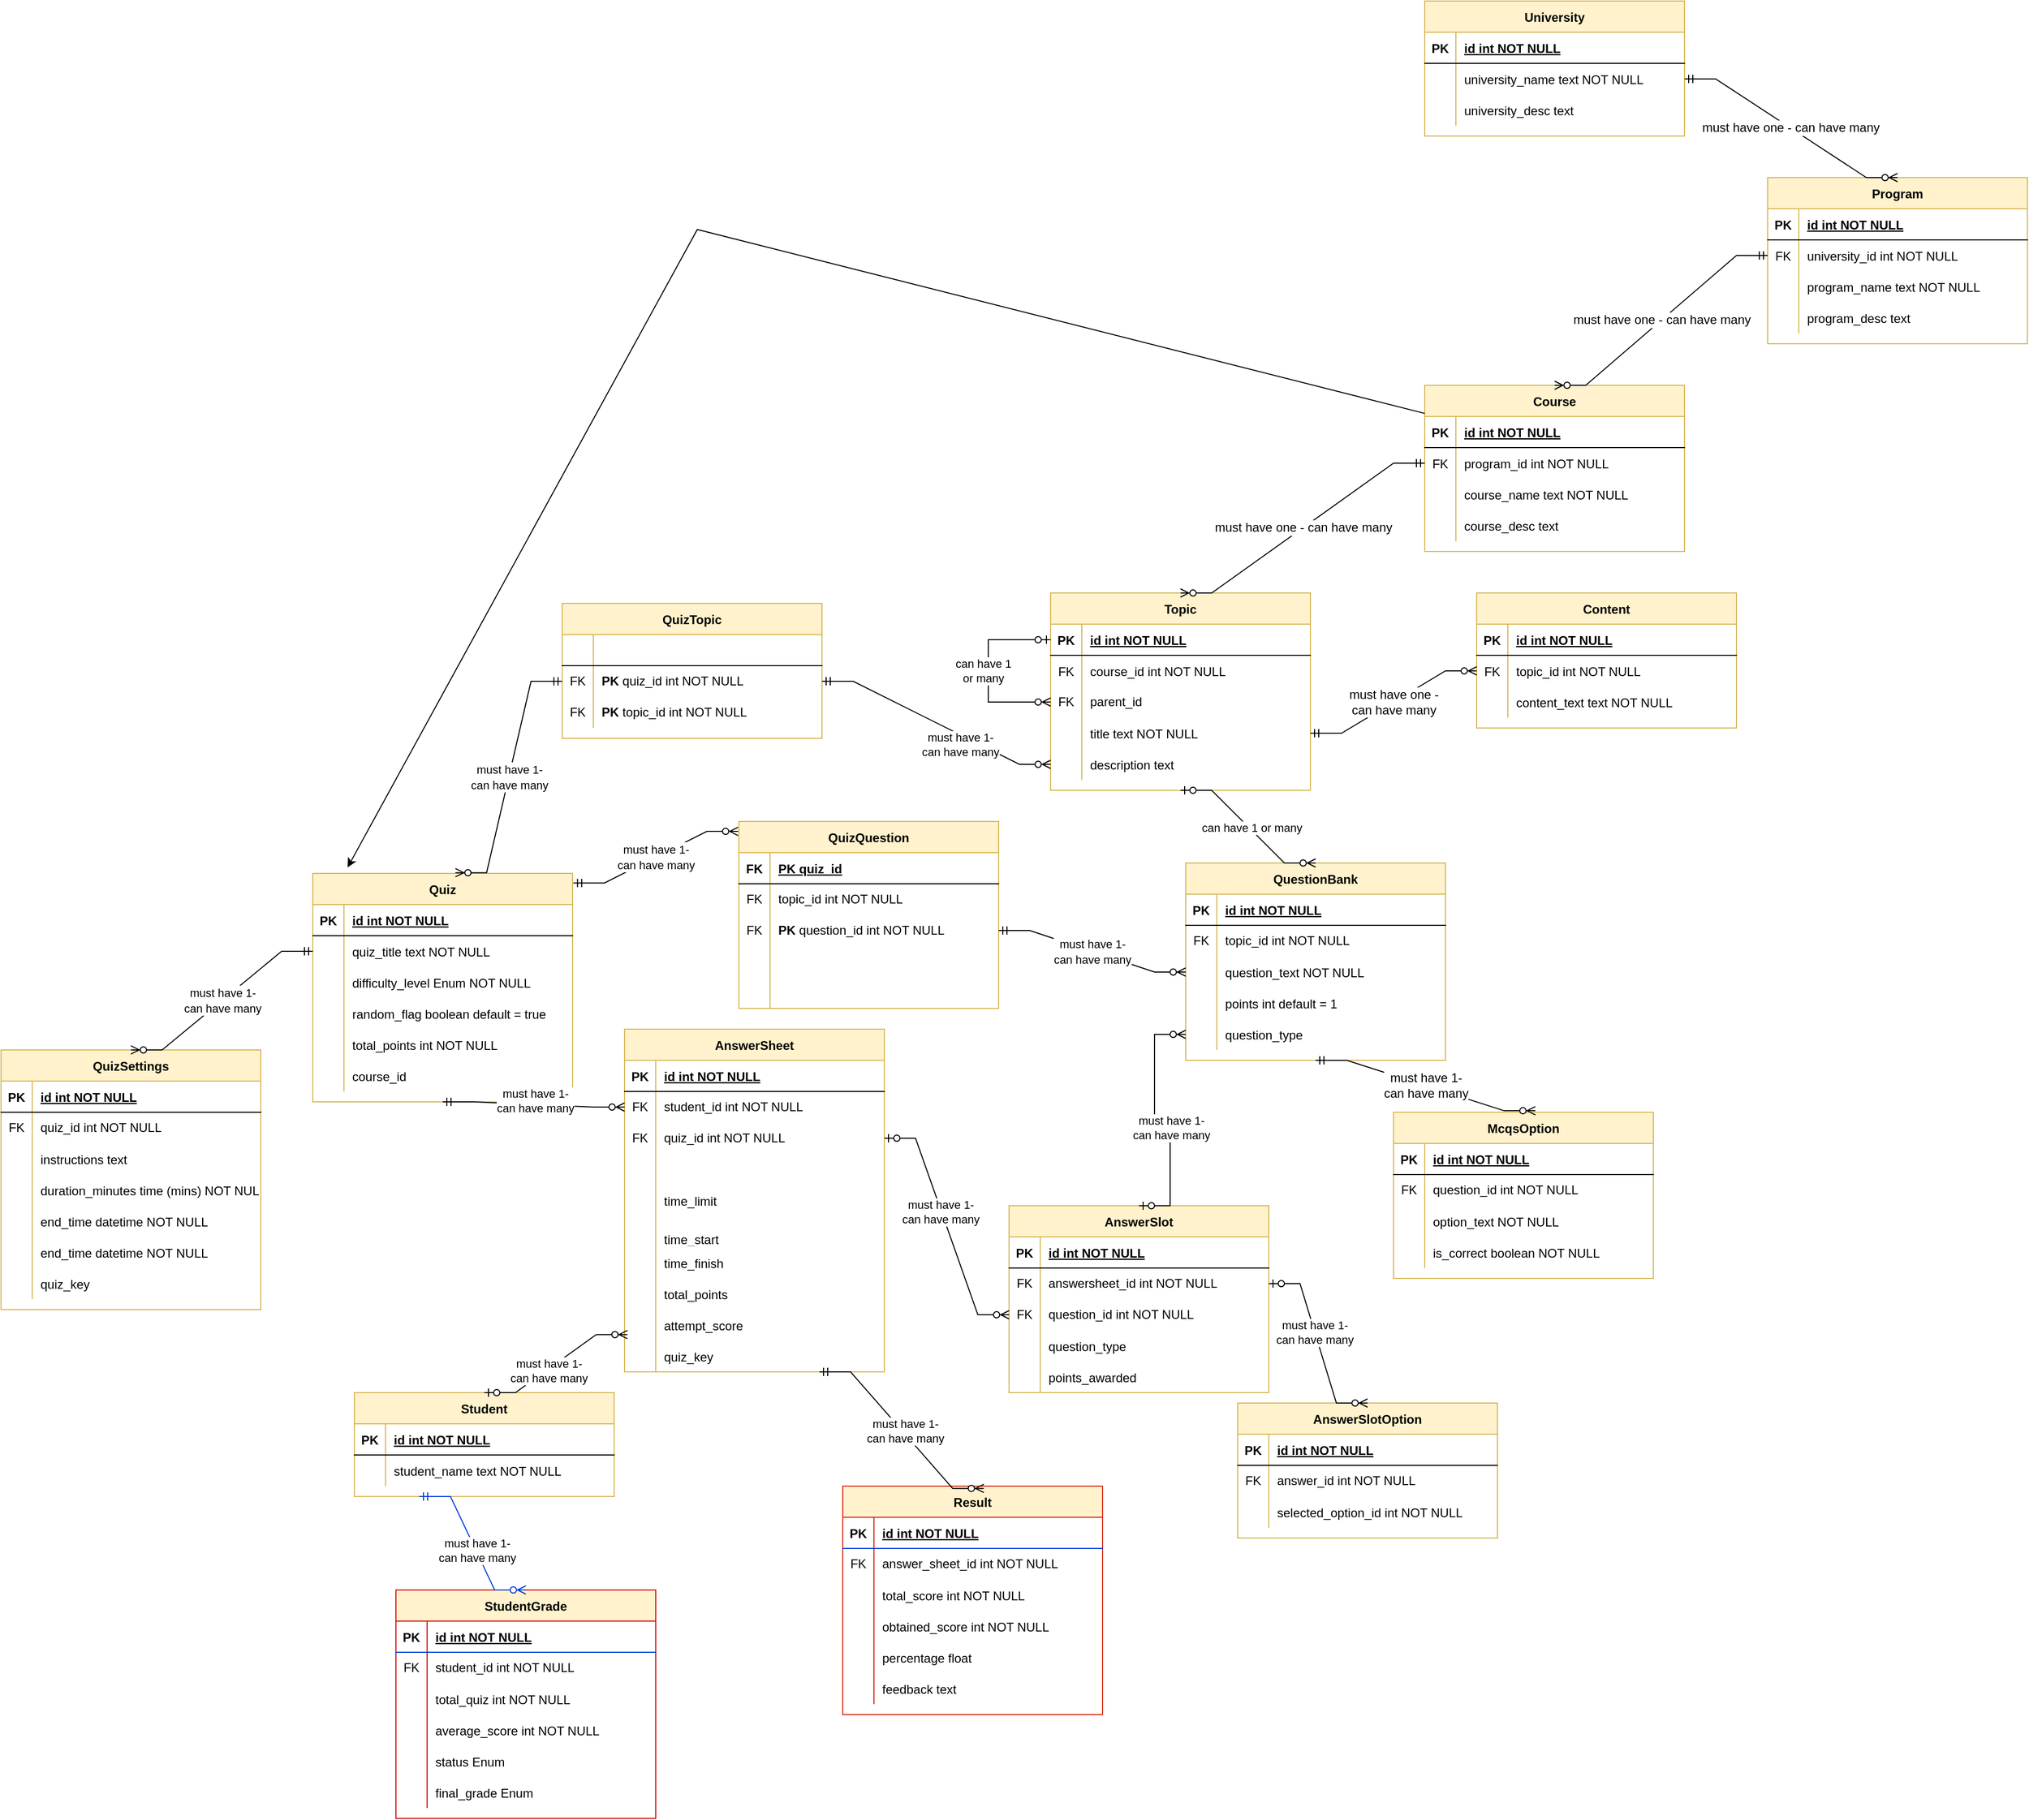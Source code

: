 <mxfile version="23.1.7" type="google">
  <diagram id="R2lEEEUBdFMjLlhIrx00" name="Page-1">
    <mxGraphModel dx="3228" dy="1618" grid="1" gridSize="10" guides="1" tooltips="1" connect="1" arrows="1" fold="1" page="0" pageScale="1" pageWidth="850" pageHeight="1100" math="0" shadow="0" extFonts="Permanent Marker^https://fonts.googleapis.com/css?family=Permanent+Marker">
      <root>
        <mxCell id="0" />
        <mxCell id="1" parent="0" />
        <mxCell id="C-vyLk0tnHw3VtMMgP7b-2" value="Program" style="shape=table;startSize=30;container=1;collapsible=1;childLayout=tableLayout;fixedRows=1;rowLines=0;fontStyle=1;align=center;resizeLast=1;fillColor=#fff2cc;strokeColor=#d6b656;" parent="1" vertex="1">
          <mxGeometry x="600" y="-80" width="250" height="160" as="geometry" />
        </mxCell>
        <mxCell id="C-vyLk0tnHw3VtMMgP7b-3" value="" style="shape=partialRectangle;collapsible=0;dropTarget=0;pointerEvents=0;fillColor=none;points=[[0,0.5],[1,0.5]];portConstraint=eastwest;top=0;left=0;right=0;bottom=1;" parent="C-vyLk0tnHw3VtMMgP7b-2" vertex="1">
          <mxGeometry y="30" width="250" height="30" as="geometry" />
        </mxCell>
        <mxCell id="C-vyLk0tnHw3VtMMgP7b-4" value="PK" style="shape=partialRectangle;overflow=hidden;connectable=0;fillColor=none;top=0;left=0;bottom=0;right=0;fontStyle=1;" parent="C-vyLk0tnHw3VtMMgP7b-3" vertex="1">
          <mxGeometry width="30" height="30" as="geometry">
            <mxRectangle width="30" height="30" as="alternateBounds" />
          </mxGeometry>
        </mxCell>
        <mxCell id="C-vyLk0tnHw3VtMMgP7b-5" value="id int NOT NULL " style="shape=partialRectangle;overflow=hidden;connectable=0;fillColor=none;top=0;left=0;bottom=0;right=0;align=left;spacingLeft=6;fontStyle=5;" parent="C-vyLk0tnHw3VtMMgP7b-3" vertex="1">
          <mxGeometry x="30" width="220" height="30" as="geometry">
            <mxRectangle width="220" height="30" as="alternateBounds" />
          </mxGeometry>
        </mxCell>
        <mxCell id="C-vyLk0tnHw3VtMMgP7b-6" value="" style="shape=partialRectangle;collapsible=0;dropTarget=0;pointerEvents=0;fillColor=none;points=[[0,0.5],[1,0.5]];portConstraint=eastwest;top=0;left=0;right=0;bottom=0;" parent="C-vyLk0tnHw3VtMMgP7b-2" vertex="1">
          <mxGeometry y="60" width="250" height="30" as="geometry" />
        </mxCell>
        <mxCell id="C-vyLk0tnHw3VtMMgP7b-7" value="FK" style="shape=partialRectangle;overflow=hidden;connectable=0;fillColor=none;top=0;left=0;bottom=0;right=0;" parent="C-vyLk0tnHw3VtMMgP7b-6" vertex="1">
          <mxGeometry width="30" height="30" as="geometry">
            <mxRectangle width="30" height="30" as="alternateBounds" />
          </mxGeometry>
        </mxCell>
        <mxCell id="C-vyLk0tnHw3VtMMgP7b-8" value="university_id int NOT NULL" style="shape=partialRectangle;overflow=hidden;connectable=0;fillColor=none;top=0;left=0;bottom=0;right=0;align=left;spacingLeft=6;" parent="C-vyLk0tnHw3VtMMgP7b-6" vertex="1">
          <mxGeometry x="30" width="220" height="30" as="geometry">
            <mxRectangle width="220" height="30" as="alternateBounds" />
          </mxGeometry>
        </mxCell>
        <mxCell id="C-vyLk0tnHw3VtMMgP7b-9" value="" style="shape=partialRectangle;collapsible=0;dropTarget=0;pointerEvents=0;fillColor=none;points=[[0,0.5],[1,0.5]];portConstraint=eastwest;top=0;left=0;right=0;bottom=0;" parent="C-vyLk0tnHw3VtMMgP7b-2" vertex="1">
          <mxGeometry y="90" width="250" height="30" as="geometry" />
        </mxCell>
        <mxCell id="C-vyLk0tnHw3VtMMgP7b-10" value="" style="shape=partialRectangle;overflow=hidden;connectable=0;fillColor=none;top=0;left=0;bottom=0;right=0;" parent="C-vyLk0tnHw3VtMMgP7b-9" vertex="1">
          <mxGeometry width="30" height="30" as="geometry">
            <mxRectangle width="30" height="30" as="alternateBounds" />
          </mxGeometry>
        </mxCell>
        <mxCell id="C-vyLk0tnHw3VtMMgP7b-11" value="program_name text NOT NULL" style="shape=partialRectangle;overflow=hidden;connectable=0;fillColor=none;top=0;left=0;bottom=0;right=0;align=left;spacingLeft=6;" parent="C-vyLk0tnHw3VtMMgP7b-9" vertex="1">
          <mxGeometry x="30" width="220" height="30" as="geometry">
            <mxRectangle width="220" height="30" as="alternateBounds" />
          </mxGeometry>
        </mxCell>
        <mxCell id="ujtKtBJpjxZXM9YwFibC-4" value="" style="shape=tableRow;horizontal=0;startSize=0;swimlaneHead=0;swimlaneBody=0;fillColor=none;collapsible=0;dropTarget=0;points=[[0,0.5],[1,0.5]];portConstraint=eastwest;top=0;left=0;right=0;bottom=0;" parent="C-vyLk0tnHw3VtMMgP7b-2" vertex="1">
          <mxGeometry y="120" width="250" height="30" as="geometry" />
        </mxCell>
        <mxCell id="ujtKtBJpjxZXM9YwFibC-5" value="" style="shape=partialRectangle;connectable=0;fillColor=none;top=0;left=0;bottom=0;right=0;editable=1;overflow=hidden;" parent="ujtKtBJpjxZXM9YwFibC-4" vertex="1">
          <mxGeometry width="30" height="30" as="geometry">
            <mxRectangle width="30" height="30" as="alternateBounds" />
          </mxGeometry>
        </mxCell>
        <mxCell id="ujtKtBJpjxZXM9YwFibC-6" value="program_desc text" style="shape=partialRectangle;connectable=0;fillColor=none;top=0;left=0;bottom=0;right=0;align=left;spacingLeft=6;overflow=hidden;" parent="ujtKtBJpjxZXM9YwFibC-4" vertex="1">
          <mxGeometry x="30" width="220" height="30" as="geometry">
            <mxRectangle width="220" height="30" as="alternateBounds" />
          </mxGeometry>
        </mxCell>
        <mxCell id="C-vyLk0tnHw3VtMMgP7b-13" value="Course" style="shape=table;startSize=30;container=1;collapsible=1;childLayout=tableLayout;fixedRows=1;rowLines=0;fontStyle=1;align=center;resizeLast=1;fillColor=#fff2cc;strokeColor=#d6b656;" parent="1" vertex="1">
          <mxGeometry x="270" y="120" width="250" height="160" as="geometry" />
        </mxCell>
        <mxCell id="C-vyLk0tnHw3VtMMgP7b-14" value="" style="shape=partialRectangle;collapsible=0;dropTarget=0;pointerEvents=0;fillColor=none;points=[[0,0.5],[1,0.5]];portConstraint=eastwest;top=0;left=0;right=0;bottom=1;" parent="C-vyLk0tnHw3VtMMgP7b-13" vertex="1">
          <mxGeometry y="30" width="250" height="30" as="geometry" />
        </mxCell>
        <mxCell id="C-vyLk0tnHw3VtMMgP7b-15" value="PK" style="shape=partialRectangle;overflow=hidden;connectable=0;fillColor=none;top=0;left=0;bottom=0;right=0;fontStyle=1;" parent="C-vyLk0tnHw3VtMMgP7b-14" vertex="1">
          <mxGeometry width="30" height="30" as="geometry">
            <mxRectangle width="30" height="30" as="alternateBounds" />
          </mxGeometry>
        </mxCell>
        <mxCell id="C-vyLk0tnHw3VtMMgP7b-16" value="id int NOT NULL " style="shape=partialRectangle;overflow=hidden;connectable=0;fillColor=none;top=0;left=0;bottom=0;right=0;align=left;spacingLeft=6;fontStyle=5;" parent="C-vyLk0tnHw3VtMMgP7b-14" vertex="1">
          <mxGeometry x="30" width="220" height="30" as="geometry">
            <mxRectangle width="220" height="30" as="alternateBounds" />
          </mxGeometry>
        </mxCell>
        <mxCell id="C-vyLk0tnHw3VtMMgP7b-17" value="" style="shape=partialRectangle;collapsible=0;dropTarget=0;pointerEvents=0;fillColor=none;points=[[0,0.5],[1,0.5]];portConstraint=eastwest;top=0;left=0;right=0;bottom=0;" parent="C-vyLk0tnHw3VtMMgP7b-13" vertex="1">
          <mxGeometry y="60" width="250" height="30" as="geometry" />
        </mxCell>
        <mxCell id="C-vyLk0tnHw3VtMMgP7b-18" value="FK" style="shape=partialRectangle;overflow=hidden;connectable=0;fillColor=none;top=0;left=0;bottom=0;right=0;" parent="C-vyLk0tnHw3VtMMgP7b-17" vertex="1">
          <mxGeometry width="30" height="30" as="geometry">
            <mxRectangle width="30" height="30" as="alternateBounds" />
          </mxGeometry>
        </mxCell>
        <mxCell id="C-vyLk0tnHw3VtMMgP7b-19" value="program_id int NOT NULL" style="shape=partialRectangle;overflow=hidden;connectable=0;fillColor=none;top=0;left=0;bottom=0;right=0;align=left;spacingLeft=6;" parent="C-vyLk0tnHw3VtMMgP7b-17" vertex="1">
          <mxGeometry x="30" width="220" height="30" as="geometry">
            <mxRectangle width="220" height="30" as="alternateBounds" />
          </mxGeometry>
        </mxCell>
        <mxCell id="C-vyLk0tnHw3VtMMgP7b-20" value="" style="shape=partialRectangle;collapsible=0;dropTarget=0;pointerEvents=0;fillColor=none;points=[[0,0.5],[1,0.5]];portConstraint=eastwest;top=0;left=0;right=0;bottom=0;" parent="C-vyLk0tnHw3VtMMgP7b-13" vertex="1">
          <mxGeometry y="90" width="250" height="30" as="geometry" />
        </mxCell>
        <mxCell id="C-vyLk0tnHw3VtMMgP7b-21" value="" style="shape=partialRectangle;overflow=hidden;connectable=0;fillColor=none;top=0;left=0;bottom=0;right=0;" parent="C-vyLk0tnHw3VtMMgP7b-20" vertex="1">
          <mxGeometry width="30" height="30" as="geometry">
            <mxRectangle width="30" height="30" as="alternateBounds" />
          </mxGeometry>
        </mxCell>
        <mxCell id="C-vyLk0tnHw3VtMMgP7b-22" value="course_name text NOT NULL" style="shape=partialRectangle;overflow=hidden;connectable=0;fillColor=none;top=0;left=0;bottom=0;right=0;align=left;spacingLeft=6;" parent="C-vyLk0tnHw3VtMMgP7b-20" vertex="1">
          <mxGeometry x="30" width="220" height="30" as="geometry">
            <mxRectangle width="220" height="30" as="alternateBounds" />
          </mxGeometry>
        </mxCell>
        <mxCell id="ujtKtBJpjxZXM9YwFibC-9" value="" style="shape=tableRow;horizontal=0;startSize=0;swimlaneHead=0;swimlaneBody=0;fillColor=none;collapsible=0;dropTarget=0;points=[[0,0.5],[1,0.5]];portConstraint=eastwest;top=0;left=0;right=0;bottom=0;" parent="C-vyLk0tnHw3VtMMgP7b-13" vertex="1">
          <mxGeometry y="120" width="250" height="30" as="geometry" />
        </mxCell>
        <mxCell id="ujtKtBJpjxZXM9YwFibC-10" value="" style="shape=partialRectangle;connectable=0;fillColor=none;top=0;left=0;bottom=0;right=0;editable=1;overflow=hidden;" parent="ujtKtBJpjxZXM9YwFibC-9" vertex="1">
          <mxGeometry width="30" height="30" as="geometry">
            <mxRectangle width="30" height="30" as="alternateBounds" />
          </mxGeometry>
        </mxCell>
        <mxCell id="ujtKtBJpjxZXM9YwFibC-11" value="course_desc text" style="shape=partialRectangle;connectable=0;fillColor=none;top=0;left=0;bottom=0;right=0;align=left;spacingLeft=6;overflow=hidden;" parent="ujtKtBJpjxZXM9YwFibC-9" vertex="1">
          <mxGeometry x="30" width="220" height="30" as="geometry">
            <mxRectangle width="220" height="30" as="alternateBounds" />
          </mxGeometry>
        </mxCell>
        <mxCell id="C-vyLk0tnHw3VtMMgP7b-23" value="University" style="shape=table;startSize=30;container=1;collapsible=1;childLayout=tableLayout;fixedRows=1;rowLines=0;fontStyle=1;align=center;resizeLast=1;fillColor=#fff2cc;strokeColor=#d6b656;" parent="1" vertex="1">
          <mxGeometry x="270" y="-250" width="250" height="130" as="geometry" />
        </mxCell>
        <mxCell id="C-vyLk0tnHw3VtMMgP7b-24" value="" style="shape=partialRectangle;collapsible=0;dropTarget=0;pointerEvents=0;fillColor=none;points=[[0,0.5],[1,0.5]];portConstraint=eastwest;top=0;left=0;right=0;bottom=1;" parent="C-vyLk0tnHw3VtMMgP7b-23" vertex="1">
          <mxGeometry y="30" width="250" height="30" as="geometry" />
        </mxCell>
        <mxCell id="C-vyLk0tnHw3VtMMgP7b-25" value="PK" style="shape=partialRectangle;overflow=hidden;connectable=0;fillColor=none;top=0;left=0;bottom=0;right=0;fontStyle=1;" parent="C-vyLk0tnHw3VtMMgP7b-24" vertex="1">
          <mxGeometry width="30" height="30" as="geometry">
            <mxRectangle width="30" height="30" as="alternateBounds" />
          </mxGeometry>
        </mxCell>
        <mxCell id="C-vyLk0tnHw3VtMMgP7b-26" value="id int NOT NULL " style="shape=partialRectangle;overflow=hidden;connectable=0;fillColor=none;top=0;left=0;bottom=0;right=0;align=left;spacingLeft=6;fontStyle=5;" parent="C-vyLk0tnHw3VtMMgP7b-24" vertex="1">
          <mxGeometry x="30" width="220" height="30" as="geometry">
            <mxRectangle width="220" height="30" as="alternateBounds" />
          </mxGeometry>
        </mxCell>
        <mxCell id="C-vyLk0tnHw3VtMMgP7b-27" value="" style="shape=partialRectangle;collapsible=0;dropTarget=0;pointerEvents=0;fillColor=none;points=[[0,0.5],[1,0.5]];portConstraint=eastwest;top=0;left=0;right=0;bottom=0;" parent="C-vyLk0tnHw3VtMMgP7b-23" vertex="1">
          <mxGeometry y="60" width="250" height="30" as="geometry" />
        </mxCell>
        <mxCell id="C-vyLk0tnHw3VtMMgP7b-28" value="" style="shape=partialRectangle;overflow=hidden;connectable=0;fillColor=none;top=0;left=0;bottom=0;right=0;" parent="C-vyLk0tnHw3VtMMgP7b-27" vertex="1">
          <mxGeometry width="30" height="30" as="geometry">
            <mxRectangle width="30" height="30" as="alternateBounds" />
          </mxGeometry>
        </mxCell>
        <mxCell id="C-vyLk0tnHw3VtMMgP7b-29" value="university_name text NOT NULL" style="shape=partialRectangle;overflow=hidden;connectable=0;fillColor=none;top=0;left=0;bottom=0;right=0;align=left;spacingLeft=6;" parent="C-vyLk0tnHw3VtMMgP7b-27" vertex="1">
          <mxGeometry x="30" width="220" height="30" as="geometry">
            <mxRectangle width="220" height="30" as="alternateBounds" />
          </mxGeometry>
        </mxCell>
        <mxCell id="ujtKtBJpjxZXM9YwFibC-1" value="" style="shape=tableRow;horizontal=0;startSize=0;swimlaneHead=0;swimlaneBody=0;fillColor=none;collapsible=0;dropTarget=0;points=[[0,0.5],[1,0.5]];portConstraint=eastwest;top=0;left=0;right=0;bottom=0;" parent="C-vyLk0tnHw3VtMMgP7b-23" vertex="1">
          <mxGeometry y="90" width="250" height="30" as="geometry" />
        </mxCell>
        <mxCell id="ujtKtBJpjxZXM9YwFibC-2" value="" style="shape=partialRectangle;connectable=0;fillColor=none;top=0;left=0;bottom=0;right=0;editable=1;overflow=hidden;" parent="ujtKtBJpjxZXM9YwFibC-1" vertex="1">
          <mxGeometry width="30" height="30" as="geometry">
            <mxRectangle width="30" height="30" as="alternateBounds" />
          </mxGeometry>
        </mxCell>
        <mxCell id="ujtKtBJpjxZXM9YwFibC-3" value="university_desc text" style="shape=partialRectangle;connectable=0;fillColor=none;top=0;left=0;bottom=0;right=0;align=left;spacingLeft=6;overflow=hidden;" parent="ujtKtBJpjxZXM9YwFibC-1" vertex="1">
          <mxGeometry x="30" width="220" height="30" as="geometry">
            <mxRectangle width="220" height="30" as="alternateBounds" />
          </mxGeometry>
        </mxCell>
        <mxCell id="ujtKtBJpjxZXM9YwFibC-7" value="must have one - can have many" style="edgeStyle=entityRelationEdgeStyle;fontSize=12;html=1;endArrow=ERzeroToMany;startArrow=ERmandOne;rounded=0;entryX=0.5;entryY=0;entryDx=0;entryDy=0;exitX=1;exitY=0.5;exitDx=0;exitDy=0;" parent="1" source="C-vyLk0tnHw3VtMMgP7b-27" target="C-vyLk0tnHw3VtMMgP7b-2" edge="1">
          <mxGeometry width="100" height="100" relative="1" as="geometry">
            <mxPoint x="440" y="120" as="sourcePoint" />
            <mxPoint x="540" y="20" as="targetPoint" />
          </mxGeometry>
        </mxCell>
        <mxCell id="ujtKtBJpjxZXM9YwFibC-8" value="must have one - can have many" style="edgeStyle=entityRelationEdgeStyle;fontSize=12;html=1;endArrow=ERzeroToMany;startArrow=ERmandOne;rounded=0;entryX=0.5;entryY=0;entryDx=0;entryDy=0;exitX=0;exitY=0.5;exitDx=0;exitDy=0;" parent="1" source="C-vyLk0tnHw3VtMMgP7b-6" target="C-vyLk0tnHw3VtMMgP7b-13" edge="1">
          <mxGeometry width="100" height="100" relative="1" as="geometry">
            <mxPoint x="395" y="10" as="sourcePoint" />
            <mxPoint x="600" y="55" as="targetPoint" />
          </mxGeometry>
        </mxCell>
        <mxCell id="ujtKtBJpjxZXM9YwFibC-12" value="Topic" style="shape=table;startSize=30;container=1;collapsible=1;childLayout=tableLayout;fixedRows=1;rowLines=0;fontStyle=1;align=center;resizeLast=1;fillColor=#fff2cc;strokeColor=#d6b656;" parent="1" vertex="1">
          <mxGeometry x="-90" y="320" width="250" height="190" as="geometry" />
        </mxCell>
        <mxCell id="ujtKtBJpjxZXM9YwFibC-13" value="" style="shape=partialRectangle;collapsible=0;dropTarget=0;pointerEvents=0;fillColor=none;points=[[0,0.5],[1,0.5]];portConstraint=eastwest;top=0;left=0;right=0;bottom=1;" parent="ujtKtBJpjxZXM9YwFibC-12" vertex="1">
          <mxGeometry y="30" width="250" height="30" as="geometry" />
        </mxCell>
        <mxCell id="ujtKtBJpjxZXM9YwFibC-14" value="PK" style="shape=partialRectangle;overflow=hidden;connectable=0;fillColor=none;top=0;left=0;bottom=0;right=0;fontStyle=1;" parent="ujtKtBJpjxZXM9YwFibC-13" vertex="1">
          <mxGeometry width="30" height="30" as="geometry">
            <mxRectangle width="30" height="30" as="alternateBounds" />
          </mxGeometry>
        </mxCell>
        <mxCell id="ujtKtBJpjxZXM9YwFibC-15" value="id int NOT NULL " style="shape=partialRectangle;overflow=hidden;connectable=0;fillColor=none;top=0;left=0;bottom=0;right=0;align=left;spacingLeft=6;fontStyle=5;" parent="ujtKtBJpjxZXM9YwFibC-13" vertex="1">
          <mxGeometry x="30" width="220" height="30" as="geometry">
            <mxRectangle width="220" height="30" as="alternateBounds" />
          </mxGeometry>
        </mxCell>
        <mxCell id="ujtKtBJpjxZXM9YwFibC-16" value="" style="shape=partialRectangle;collapsible=0;dropTarget=0;pointerEvents=0;fillColor=none;points=[[0,0.5],[1,0.5]];portConstraint=eastwest;top=0;left=0;right=0;bottom=0;" parent="ujtKtBJpjxZXM9YwFibC-12" vertex="1">
          <mxGeometry y="60" width="250" height="30" as="geometry" />
        </mxCell>
        <mxCell id="ujtKtBJpjxZXM9YwFibC-17" value="FK" style="shape=partialRectangle;overflow=hidden;connectable=0;fillColor=none;top=0;left=0;bottom=0;right=0;" parent="ujtKtBJpjxZXM9YwFibC-16" vertex="1">
          <mxGeometry width="30" height="30" as="geometry">
            <mxRectangle width="30" height="30" as="alternateBounds" />
          </mxGeometry>
        </mxCell>
        <mxCell id="ujtKtBJpjxZXM9YwFibC-18" value="course_id int NOT NULL" style="shape=partialRectangle;overflow=hidden;connectable=0;fillColor=none;top=0;left=0;bottom=0;right=0;align=left;spacingLeft=6;" parent="ujtKtBJpjxZXM9YwFibC-16" vertex="1">
          <mxGeometry x="30" width="220" height="30" as="geometry">
            <mxRectangle width="220" height="30" as="alternateBounds" />
          </mxGeometry>
        </mxCell>
        <mxCell id="ujtKtBJpjxZXM9YwFibC-41" value="" style="shape=tableRow;horizontal=0;startSize=0;swimlaneHead=0;swimlaneBody=0;fillColor=none;collapsible=0;dropTarget=0;points=[[0,0.5],[1,0.5]];portConstraint=eastwest;top=0;left=0;right=0;bottom=0;" parent="ujtKtBJpjxZXM9YwFibC-12" vertex="1">
          <mxGeometry y="90" width="250" height="30" as="geometry" />
        </mxCell>
        <mxCell id="ujtKtBJpjxZXM9YwFibC-42" value="FK" style="shape=partialRectangle;connectable=0;fillColor=none;top=0;left=0;bottom=0;right=0;fontStyle=0;overflow=hidden;whiteSpace=wrap;html=1;" parent="ujtKtBJpjxZXM9YwFibC-41" vertex="1">
          <mxGeometry width="30" height="30" as="geometry">
            <mxRectangle width="30" height="30" as="alternateBounds" />
          </mxGeometry>
        </mxCell>
        <mxCell id="ujtKtBJpjxZXM9YwFibC-43" value="parent_id" style="shape=partialRectangle;connectable=0;fillColor=none;top=0;left=0;bottom=0;right=0;align=left;spacingLeft=6;fontStyle=0;overflow=hidden;whiteSpace=wrap;html=1;" parent="ujtKtBJpjxZXM9YwFibC-41" vertex="1">
          <mxGeometry x="30" width="220" height="30" as="geometry">
            <mxRectangle width="220" height="30" as="alternateBounds" />
          </mxGeometry>
        </mxCell>
        <mxCell id="ujtKtBJpjxZXM9YwFibC-19" value="" style="shape=partialRectangle;collapsible=0;dropTarget=0;pointerEvents=0;fillColor=none;points=[[0,0.5],[1,0.5]];portConstraint=eastwest;top=0;left=0;right=0;bottom=0;" parent="ujtKtBJpjxZXM9YwFibC-12" vertex="1">
          <mxGeometry y="120" width="250" height="30" as="geometry" />
        </mxCell>
        <mxCell id="ujtKtBJpjxZXM9YwFibC-20" value="" style="shape=partialRectangle;overflow=hidden;connectable=0;fillColor=none;top=0;left=0;bottom=0;right=0;" parent="ujtKtBJpjxZXM9YwFibC-19" vertex="1">
          <mxGeometry width="30" height="30" as="geometry">
            <mxRectangle width="30" height="30" as="alternateBounds" />
          </mxGeometry>
        </mxCell>
        <mxCell id="ujtKtBJpjxZXM9YwFibC-21" value="title text NOT NULL" style="shape=partialRectangle;overflow=hidden;connectable=0;fillColor=none;top=0;left=0;bottom=0;right=0;align=left;spacingLeft=6;strokeColor=#006FFF;" parent="ujtKtBJpjxZXM9YwFibC-19" vertex="1">
          <mxGeometry x="30" width="220" height="30" as="geometry">
            <mxRectangle width="220" height="30" as="alternateBounds" />
          </mxGeometry>
        </mxCell>
        <mxCell id="ujtKtBJpjxZXM9YwFibC-22" value="" style="shape=tableRow;horizontal=0;startSize=0;swimlaneHead=0;swimlaneBody=0;fillColor=none;collapsible=0;dropTarget=0;points=[[0,0.5],[1,0.5]];portConstraint=eastwest;top=0;left=0;right=0;bottom=0;" parent="ujtKtBJpjxZXM9YwFibC-12" vertex="1">
          <mxGeometry y="150" width="250" height="30" as="geometry" />
        </mxCell>
        <mxCell id="ujtKtBJpjxZXM9YwFibC-23" value="" style="shape=partialRectangle;connectable=0;fillColor=none;top=0;left=0;bottom=0;right=0;editable=1;overflow=hidden;" parent="ujtKtBJpjxZXM9YwFibC-22" vertex="1">
          <mxGeometry width="30" height="30" as="geometry">
            <mxRectangle width="30" height="30" as="alternateBounds" />
          </mxGeometry>
        </mxCell>
        <mxCell id="ujtKtBJpjxZXM9YwFibC-24" value="description text" style="shape=partialRectangle;connectable=0;fillColor=none;top=0;left=0;bottom=0;right=0;align=left;spacingLeft=6;overflow=hidden;" parent="ujtKtBJpjxZXM9YwFibC-22" vertex="1">
          <mxGeometry x="30" width="220" height="30" as="geometry">
            <mxRectangle width="220" height="30" as="alternateBounds" />
          </mxGeometry>
        </mxCell>
        <mxCell id="ujtKtBJpjxZXM9YwFibC-40" value="" style="edgeStyle=orthogonalEdgeStyle;fontSize=12;html=1;endArrow=ERzeroToMany;startArrow=ERzeroToOne;rounded=0;exitX=0;exitY=0.5;exitDx=0;exitDy=0;entryX=0;entryY=0.5;entryDx=0;entryDy=0;" parent="ujtKtBJpjxZXM9YwFibC-12" source="ujtKtBJpjxZXM9YwFibC-13" target="ujtKtBJpjxZXM9YwFibC-41" edge="1">
          <mxGeometry width="100" height="100" relative="1" as="geometry">
            <mxPoint x="-100" y="50" as="sourcePoint" />
            <mxPoint x="-120" y="135" as="targetPoint" />
            <Array as="points">
              <mxPoint x="-60" y="45" />
              <mxPoint x="-60" y="105" />
            </Array>
          </mxGeometry>
        </mxCell>
        <mxCell id="ujtKtBJpjxZXM9YwFibC-44" value="can have 1&lt;br&gt;or many" style="edgeLabel;html=1;align=center;verticalAlign=middle;resizable=0;points=[];" parent="ujtKtBJpjxZXM9YwFibC-40" vertex="1" connectable="0">
          <mxGeometry x="-0.235" y="-1" relative="1" as="geometry">
            <mxPoint x="-4" y="21" as="offset" />
          </mxGeometry>
        </mxCell>
        <mxCell id="ujtKtBJpjxZXM9YwFibC-25" value="must have one - can have many" style="edgeStyle=entityRelationEdgeStyle;fontSize=12;html=1;endArrow=ERzeroToMany;startArrow=ERmandOne;rounded=0;entryX=0.5;entryY=0;entryDx=0;entryDy=0;exitX=0;exitY=0.5;exitDx=0;exitDy=0;" parent="1" source="C-vyLk0tnHw3VtMMgP7b-17" target="ujtKtBJpjxZXM9YwFibC-12" edge="1">
          <mxGeometry width="100" height="100" relative="1" as="geometry">
            <mxPoint x="170" y="80" as="sourcePoint" />
            <mxPoint x="-35" y="165" as="targetPoint" />
          </mxGeometry>
        </mxCell>
        <mxCell id="ujtKtBJpjxZXM9YwFibC-26" value="Content" style="shape=table;startSize=30;container=1;collapsible=1;childLayout=tableLayout;fixedRows=1;rowLines=0;fontStyle=1;align=center;resizeLast=1;fillColor=#fff2cc;strokeColor=#d6b656;" parent="1" vertex="1">
          <mxGeometry x="320" y="320" width="250" height="130" as="geometry" />
        </mxCell>
        <mxCell id="ujtKtBJpjxZXM9YwFibC-27" value="" style="shape=partialRectangle;collapsible=0;dropTarget=0;pointerEvents=0;fillColor=none;points=[[0,0.5],[1,0.5]];portConstraint=eastwest;top=0;left=0;right=0;bottom=1;" parent="ujtKtBJpjxZXM9YwFibC-26" vertex="1">
          <mxGeometry y="30" width="250" height="30" as="geometry" />
        </mxCell>
        <mxCell id="ujtKtBJpjxZXM9YwFibC-28" value="PK" style="shape=partialRectangle;overflow=hidden;connectable=0;fillColor=none;top=0;left=0;bottom=0;right=0;fontStyle=1;" parent="ujtKtBJpjxZXM9YwFibC-27" vertex="1">
          <mxGeometry width="30" height="30" as="geometry">
            <mxRectangle width="30" height="30" as="alternateBounds" />
          </mxGeometry>
        </mxCell>
        <mxCell id="ujtKtBJpjxZXM9YwFibC-29" value="id int NOT NULL " style="shape=partialRectangle;overflow=hidden;connectable=0;fillColor=none;top=0;left=0;bottom=0;right=0;align=left;spacingLeft=6;fontStyle=5;" parent="ujtKtBJpjxZXM9YwFibC-27" vertex="1">
          <mxGeometry x="30" width="220" height="30" as="geometry">
            <mxRectangle width="220" height="30" as="alternateBounds" />
          </mxGeometry>
        </mxCell>
        <mxCell id="ujtKtBJpjxZXM9YwFibC-30" value="" style="shape=partialRectangle;collapsible=0;dropTarget=0;pointerEvents=0;fillColor=none;points=[[0,0.5],[1,0.5]];portConstraint=eastwest;top=0;left=0;right=0;bottom=0;" parent="ujtKtBJpjxZXM9YwFibC-26" vertex="1">
          <mxGeometry y="60" width="250" height="30" as="geometry" />
        </mxCell>
        <mxCell id="ujtKtBJpjxZXM9YwFibC-31" value="FK" style="shape=partialRectangle;overflow=hidden;connectable=0;fillColor=none;top=0;left=0;bottom=0;right=0;" parent="ujtKtBJpjxZXM9YwFibC-30" vertex="1">
          <mxGeometry width="30" height="30" as="geometry">
            <mxRectangle width="30" height="30" as="alternateBounds" />
          </mxGeometry>
        </mxCell>
        <mxCell id="ujtKtBJpjxZXM9YwFibC-32" value="topic_id int NOT NULL" style="shape=partialRectangle;overflow=hidden;connectable=0;fillColor=none;top=0;left=0;bottom=0;right=0;align=left;spacingLeft=6;" parent="ujtKtBJpjxZXM9YwFibC-30" vertex="1">
          <mxGeometry x="30" width="220" height="30" as="geometry">
            <mxRectangle width="220" height="30" as="alternateBounds" />
          </mxGeometry>
        </mxCell>
        <mxCell id="ujtKtBJpjxZXM9YwFibC-36" value="" style="shape=tableRow;horizontal=0;startSize=0;swimlaneHead=0;swimlaneBody=0;fillColor=none;collapsible=0;dropTarget=0;points=[[0,0.5],[1,0.5]];portConstraint=eastwest;top=0;left=0;right=0;bottom=0;" parent="ujtKtBJpjxZXM9YwFibC-26" vertex="1">
          <mxGeometry y="90" width="250" height="30" as="geometry" />
        </mxCell>
        <mxCell id="ujtKtBJpjxZXM9YwFibC-37" value="" style="shape=partialRectangle;connectable=0;fillColor=none;top=0;left=0;bottom=0;right=0;editable=1;overflow=hidden;" parent="ujtKtBJpjxZXM9YwFibC-36" vertex="1">
          <mxGeometry width="30" height="30" as="geometry">
            <mxRectangle width="30" height="30" as="alternateBounds" />
          </mxGeometry>
        </mxCell>
        <mxCell id="ujtKtBJpjxZXM9YwFibC-38" value="content_text text NOT NULL" style="shape=partialRectangle;connectable=0;fillColor=none;top=0;left=0;bottom=0;right=0;align=left;spacingLeft=6;overflow=hidden;" parent="ujtKtBJpjxZXM9YwFibC-36" vertex="1">
          <mxGeometry x="30" width="220" height="30" as="geometry">
            <mxRectangle width="220" height="30" as="alternateBounds" />
          </mxGeometry>
        </mxCell>
        <mxCell id="ujtKtBJpjxZXM9YwFibC-39" value="must have one - &lt;br&gt;can have many" style="edgeStyle=entityRelationEdgeStyle;fontSize=12;html=1;endArrow=ERzeroToMany;startArrow=ERmandOne;rounded=0;entryX=0;entryY=0.5;entryDx=0;entryDy=0;exitX=1;exitY=0.5;exitDx=0;exitDy=0;" parent="1" source="ujtKtBJpjxZXM9YwFibC-19" target="ujtKtBJpjxZXM9YwFibC-30" edge="1">
          <mxGeometry width="100" height="100" relative="1" as="geometry">
            <mxPoint x="465" y="450" as="sourcePoint" />
            <mxPoint x="230" y="575" as="targetPoint" />
          </mxGeometry>
        </mxCell>
        <mxCell id="ujtKtBJpjxZXM9YwFibC-45" value="QuestionBank" style="shape=table;startSize=30;container=1;collapsible=1;childLayout=tableLayout;fixedRows=1;rowLines=0;fontStyle=1;align=center;resizeLast=1;fillColor=#fff2cc;strokeColor=#d6b656;" parent="1" vertex="1">
          <mxGeometry x="40" y="580" width="250" height="190" as="geometry" />
        </mxCell>
        <mxCell id="ujtKtBJpjxZXM9YwFibC-46" value="" style="shape=partialRectangle;collapsible=0;dropTarget=0;pointerEvents=0;fillColor=none;points=[[0,0.5],[1,0.5]];portConstraint=eastwest;top=0;left=0;right=0;bottom=1;" parent="ujtKtBJpjxZXM9YwFibC-45" vertex="1">
          <mxGeometry y="30" width="250" height="30" as="geometry" />
        </mxCell>
        <mxCell id="ujtKtBJpjxZXM9YwFibC-47" value="PK" style="shape=partialRectangle;overflow=hidden;connectable=0;fillColor=none;top=0;left=0;bottom=0;right=0;fontStyle=1;" parent="ujtKtBJpjxZXM9YwFibC-46" vertex="1">
          <mxGeometry width="30" height="30" as="geometry">
            <mxRectangle width="30" height="30" as="alternateBounds" />
          </mxGeometry>
        </mxCell>
        <mxCell id="ujtKtBJpjxZXM9YwFibC-48" value="id int NOT NULL " style="shape=partialRectangle;overflow=hidden;connectable=0;fillColor=none;top=0;left=0;bottom=0;right=0;align=left;spacingLeft=6;fontStyle=5;" parent="ujtKtBJpjxZXM9YwFibC-46" vertex="1">
          <mxGeometry x="30" width="220" height="30" as="geometry">
            <mxRectangle width="220" height="30" as="alternateBounds" />
          </mxGeometry>
        </mxCell>
        <mxCell id="ujtKtBJpjxZXM9YwFibC-141" value="" style="shape=tableRow;horizontal=0;startSize=0;swimlaneHead=0;swimlaneBody=0;fillColor=none;collapsible=0;dropTarget=0;points=[[0,0.5],[1,0.5]];portConstraint=eastwest;top=0;left=0;right=0;bottom=0;" parent="ujtKtBJpjxZXM9YwFibC-45" vertex="1">
          <mxGeometry y="60" width="250" height="30" as="geometry" />
        </mxCell>
        <mxCell id="ujtKtBJpjxZXM9YwFibC-142" value="FK" style="shape=partialRectangle;connectable=0;fillColor=none;top=0;left=0;bottom=0;right=0;fontStyle=0;overflow=hidden;whiteSpace=wrap;html=1;" parent="ujtKtBJpjxZXM9YwFibC-141" vertex="1">
          <mxGeometry width="30" height="30" as="geometry">
            <mxRectangle width="30" height="30" as="alternateBounds" />
          </mxGeometry>
        </mxCell>
        <mxCell id="ujtKtBJpjxZXM9YwFibC-143" value="topic_id int NOT NULL" style="shape=partialRectangle;connectable=0;fillColor=none;top=0;left=0;bottom=0;right=0;align=left;spacingLeft=6;fontStyle=0;overflow=hidden;whiteSpace=wrap;html=1;" parent="ujtKtBJpjxZXM9YwFibC-141" vertex="1">
          <mxGeometry x="30" width="220" height="30" as="geometry">
            <mxRectangle width="220" height="30" as="alternateBounds" />
          </mxGeometry>
        </mxCell>
        <mxCell id="ujtKtBJpjxZXM9YwFibC-49" value="" style="shape=partialRectangle;collapsible=0;dropTarget=0;pointerEvents=0;fillColor=none;points=[[0,0.5],[1,0.5]];portConstraint=eastwest;top=0;left=0;right=0;bottom=0;" parent="ujtKtBJpjxZXM9YwFibC-45" vertex="1">
          <mxGeometry y="90" width="250" height="30" as="geometry" />
        </mxCell>
        <mxCell id="ujtKtBJpjxZXM9YwFibC-50" value="" style="shape=partialRectangle;overflow=hidden;connectable=0;fillColor=none;top=0;left=0;bottom=0;right=0;" parent="ujtKtBJpjxZXM9YwFibC-49" vertex="1">
          <mxGeometry width="30" height="30" as="geometry">
            <mxRectangle width="30" height="30" as="alternateBounds" />
          </mxGeometry>
        </mxCell>
        <mxCell id="ujtKtBJpjxZXM9YwFibC-51" value="question_text NOT NULL" style="shape=partialRectangle;overflow=hidden;connectable=0;fillColor=none;top=0;left=0;bottom=0;right=0;align=left;spacingLeft=6;" parent="ujtKtBJpjxZXM9YwFibC-49" vertex="1">
          <mxGeometry x="30" width="220" height="30" as="geometry">
            <mxRectangle width="220" height="30" as="alternateBounds" />
          </mxGeometry>
        </mxCell>
        <mxCell id="ujtKtBJpjxZXM9YwFibC-144" value="" style="shape=tableRow;horizontal=0;startSize=0;swimlaneHead=0;swimlaneBody=0;fillColor=none;collapsible=0;dropTarget=0;points=[[0,0.5],[1,0.5]];portConstraint=eastwest;top=0;left=0;right=0;bottom=0;" parent="ujtKtBJpjxZXM9YwFibC-45" vertex="1">
          <mxGeometry y="120" width="250" height="30" as="geometry" />
        </mxCell>
        <mxCell id="ujtKtBJpjxZXM9YwFibC-145" value="" style="shape=partialRectangle;connectable=0;fillColor=none;top=0;left=0;bottom=0;right=0;editable=1;overflow=hidden;" parent="ujtKtBJpjxZXM9YwFibC-144" vertex="1">
          <mxGeometry width="30" height="30" as="geometry">
            <mxRectangle width="30" height="30" as="alternateBounds" />
          </mxGeometry>
        </mxCell>
        <mxCell id="ujtKtBJpjxZXM9YwFibC-146" value="points int default = 1" style="shape=partialRectangle;connectable=0;fillColor=none;top=0;left=0;bottom=0;right=0;align=left;spacingLeft=6;overflow=hidden;" parent="ujtKtBJpjxZXM9YwFibC-144" vertex="1">
          <mxGeometry x="30" width="220" height="30" as="geometry">
            <mxRectangle width="220" height="30" as="alternateBounds" />
          </mxGeometry>
        </mxCell>
        <mxCell id="WzYU5f2pMn_IvocG6u7F-5" value="" style="shape=tableRow;horizontal=0;startSize=0;swimlaneHead=0;swimlaneBody=0;fillColor=none;collapsible=0;dropTarget=0;points=[[0,0.5],[1,0.5]];portConstraint=eastwest;top=0;left=0;right=0;bottom=0;" parent="ujtKtBJpjxZXM9YwFibC-45" vertex="1">
          <mxGeometry y="150" width="250" height="30" as="geometry" />
        </mxCell>
        <mxCell id="WzYU5f2pMn_IvocG6u7F-6" value="" style="shape=partialRectangle;connectable=0;fillColor=none;top=0;left=0;bottom=0;right=0;editable=1;overflow=hidden;" parent="WzYU5f2pMn_IvocG6u7F-5" vertex="1">
          <mxGeometry width="30" height="30" as="geometry">
            <mxRectangle width="30" height="30" as="alternateBounds" />
          </mxGeometry>
        </mxCell>
        <mxCell id="WzYU5f2pMn_IvocG6u7F-7" value="question_type" style="shape=partialRectangle;connectable=0;fillColor=none;top=0;left=0;bottom=0;right=0;align=left;spacingLeft=6;overflow=hidden;" parent="WzYU5f2pMn_IvocG6u7F-5" vertex="1">
          <mxGeometry x="30" width="220" height="30" as="geometry">
            <mxRectangle width="220" height="30" as="alternateBounds" />
          </mxGeometry>
        </mxCell>
        <mxCell id="ujtKtBJpjxZXM9YwFibC-55" value="Student" style="shape=table;startSize=30;container=1;collapsible=1;childLayout=tableLayout;fixedRows=1;rowLines=0;fontStyle=1;align=center;resizeLast=1;fillColor=#fff2cc;strokeColor=#d6b656;" parent="1" vertex="1">
          <mxGeometry x="-760" y="1090" width="250" height="100" as="geometry" />
        </mxCell>
        <mxCell id="ujtKtBJpjxZXM9YwFibC-56" value="" style="shape=partialRectangle;collapsible=0;dropTarget=0;pointerEvents=0;fillColor=none;points=[[0,0.5],[1,0.5]];portConstraint=eastwest;top=0;left=0;right=0;bottom=1;" parent="ujtKtBJpjxZXM9YwFibC-55" vertex="1">
          <mxGeometry y="30" width="250" height="30" as="geometry" />
        </mxCell>
        <mxCell id="ujtKtBJpjxZXM9YwFibC-57" value="PK" style="shape=partialRectangle;overflow=hidden;connectable=0;fillColor=none;top=0;left=0;bottom=0;right=0;fontStyle=1;" parent="ujtKtBJpjxZXM9YwFibC-56" vertex="1">
          <mxGeometry width="30" height="30" as="geometry">
            <mxRectangle width="30" height="30" as="alternateBounds" />
          </mxGeometry>
        </mxCell>
        <mxCell id="ujtKtBJpjxZXM9YwFibC-58" value="id int NOT NULL " style="shape=partialRectangle;overflow=hidden;connectable=0;fillColor=none;top=0;left=0;bottom=0;right=0;align=left;spacingLeft=6;fontStyle=5;" parent="ujtKtBJpjxZXM9YwFibC-56" vertex="1">
          <mxGeometry x="30" width="220" height="30" as="geometry">
            <mxRectangle width="220" height="30" as="alternateBounds" />
          </mxGeometry>
        </mxCell>
        <mxCell id="ujtKtBJpjxZXM9YwFibC-59" value="" style="shape=partialRectangle;collapsible=0;dropTarget=0;pointerEvents=0;fillColor=none;points=[[0,0.5],[1,0.5]];portConstraint=eastwest;top=0;left=0;right=0;bottom=0;" parent="ujtKtBJpjxZXM9YwFibC-55" vertex="1">
          <mxGeometry y="60" width="250" height="30" as="geometry" />
        </mxCell>
        <mxCell id="ujtKtBJpjxZXM9YwFibC-60" value="" style="shape=partialRectangle;overflow=hidden;connectable=0;fillColor=none;top=0;left=0;bottom=0;right=0;" parent="ujtKtBJpjxZXM9YwFibC-59" vertex="1">
          <mxGeometry width="30" height="30" as="geometry">
            <mxRectangle width="30" height="30" as="alternateBounds" />
          </mxGeometry>
        </mxCell>
        <mxCell id="ujtKtBJpjxZXM9YwFibC-61" value="student_name text NOT NULL" style="shape=partialRectangle;overflow=hidden;connectable=0;fillColor=none;top=0;left=0;bottom=0;right=0;align=left;spacingLeft=6;" parent="ujtKtBJpjxZXM9YwFibC-59" vertex="1">
          <mxGeometry x="30" width="220" height="30" as="geometry">
            <mxRectangle width="220" height="30" as="alternateBounds" />
          </mxGeometry>
        </mxCell>
        <mxCell id="ujtKtBJpjxZXM9YwFibC-65" value="McqsOption" style="shape=table;startSize=30;container=1;collapsible=1;childLayout=tableLayout;fixedRows=1;rowLines=0;fontStyle=1;align=center;resizeLast=1;fillColor=#fff2cc;strokeColor=#d6b656;" parent="1" vertex="1">
          <mxGeometry x="240" y="820" width="250" height="160" as="geometry" />
        </mxCell>
        <mxCell id="ujtKtBJpjxZXM9YwFibC-66" value="" style="shape=partialRectangle;collapsible=0;dropTarget=0;pointerEvents=0;fillColor=none;points=[[0,0.5],[1,0.5]];portConstraint=eastwest;top=0;left=0;right=0;bottom=1;" parent="ujtKtBJpjxZXM9YwFibC-65" vertex="1">
          <mxGeometry y="30" width="250" height="30" as="geometry" />
        </mxCell>
        <mxCell id="ujtKtBJpjxZXM9YwFibC-67" value="PK" style="shape=partialRectangle;overflow=hidden;connectable=0;fillColor=none;top=0;left=0;bottom=0;right=0;fontStyle=1;" parent="ujtKtBJpjxZXM9YwFibC-66" vertex="1">
          <mxGeometry width="30" height="30" as="geometry">
            <mxRectangle width="30" height="30" as="alternateBounds" />
          </mxGeometry>
        </mxCell>
        <mxCell id="ujtKtBJpjxZXM9YwFibC-68" value="id int NOT NULL " style="shape=partialRectangle;overflow=hidden;connectable=0;fillColor=none;top=0;left=0;bottom=0;right=0;align=left;spacingLeft=6;fontStyle=5;" parent="ujtKtBJpjxZXM9YwFibC-66" vertex="1">
          <mxGeometry x="30" width="220" height="30" as="geometry">
            <mxRectangle width="220" height="30" as="alternateBounds" />
          </mxGeometry>
        </mxCell>
        <mxCell id="ujtKtBJpjxZXM9YwFibC-75" value="" style="shape=tableRow;horizontal=0;startSize=0;swimlaneHead=0;swimlaneBody=0;fillColor=none;collapsible=0;dropTarget=0;points=[[0,0.5],[1,0.5]];portConstraint=eastwest;top=0;left=0;right=0;bottom=0;" parent="ujtKtBJpjxZXM9YwFibC-65" vertex="1">
          <mxGeometry y="60" width="250" height="30" as="geometry" />
        </mxCell>
        <mxCell id="ujtKtBJpjxZXM9YwFibC-76" value="FK" style="shape=partialRectangle;connectable=0;fillColor=none;top=0;left=0;bottom=0;right=0;fontStyle=0;overflow=hidden;whiteSpace=wrap;html=1;" parent="ujtKtBJpjxZXM9YwFibC-75" vertex="1">
          <mxGeometry width="30" height="30" as="geometry">
            <mxRectangle width="30" height="30" as="alternateBounds" />
          </mxGeometry>
        </mxCell>
        <mxCell id="ujtKtBJpjxZXM9YwFibC-77" value="question_id int NOT NULL" style="shape=partialRectangle;connectable=0;fillColor=none;top=0;left=0;bottom=0;right=0;align=left;spacingLeft=6;fontStyle=0;overflow=hidden;whiteSpace=wrap;html=1;" parent="ujtKtBJpjxZXM9YwFibC-75" vertex="1">
          <mxGeometry x="30" width="220" height="30" as="geometry">
            <mxRectangle width="220" height="30" as="alternateBounds" />
          </mxGeometry>
        </mxCell>
        <mxCell id="ujtKtBJpjxZXM9YwFibC-69" value="" style="shape=partialRectangle;collapsible=0;dropTarget=0;pointerEvents=0;fillColor=none;points=[[0,0.5],[1,0.5]];portConstraint=eastwest;top=0;left=0;right=0;bottom=0;" parent="ujtKtBJpjxZXM9YwFibC-65" vertex="1">
          <mxGeometry y="90" width="250" height="30" as="geometry" />
        </mxCell>
        <mxCell id="ujtKtBJpjxZXM9YwFibC-70" value="" style="shape=partialRectangle;overflow=hidden;connectable=0;fillColor=none;top=0;left=0;bottom=0;right=0;" parent="ujtKtBJpjxZXM9YwFibC-69" vertex="1">
          <mxGeometry width="30" height="30" as="geometry">
            <mxRectangle width="30" height="30" as="alternateBounds" />
          </mxGeometry>
        </mxCell>
        <mxCell id="ujtKtBJpjxZXM9YwFibC-71" value="option_text NOT NULL" style="shape=partialRectangle;overflow=hidden;connectable=0;fillColor=none;top=0;left=0;bottom=0;right=0;align=left;spacingLeft=6;" parent="ujtKtBJpjxZXM9YwFibC-69" vertex="1">
          <mxGeometry x="30" width="220" height="30" as="geometry">
            <mxRectangle width="220" height="30" as="alternateBounds" />
          </mxGeometry>
        </mxCell>
        <mxCell id="ujtKtBJpjxZXM9YwFibC-72" value="" style="shape=tableRow;horizontal=0;startSize=0;swimlaneHead=0;swimlaneBody=0;fillColor=none;collapsible=0;dropTarget=0;points=[[0,0.5],[1,0.5]];portConstraint=eastwest;top=0;left=0;right=0;bottom=0;" parent="ujtKtBJpjxZXM9YwFibC-65" vertex="1">
          <mxGeometry y="120" width="250" height="30" as="geometry" />
        </mxCell>
        <mxCell id="ujtKtBJpjxZXM9YwFibC-73" value="" style="shape=partialRectangle;connectable=0;fillColor=none;top=0;left=0;bottom=0;right=0;editable=1;overflow=hidden;" parent="ujtKtBJpjxZXM9YwFibC-72" vertex="1">
          <mxGeometry width="30" height="30" as="geometry">
            <mxRectangle width="30" height="30" as="alternateBounds" />
          </mxGeometry>
        </mxCell>
        <mxCell id="ujtKtBJpjxZXM9YwFibC-74" value="is_correct boolean NOT NULL" style="shape=partialRectangle;connectable=0;fillColor=none;top=0;left=0;bottom=0;right=0;align=left;spacingLeft=6;overflow=hidden;" parent="ujtKtBJpjxZXM9YwFibC-72" vertex="1">
          <mxGeometry x="30" width="220" height="30" as="geometry">
            <mxRectangle width="220" height="30" as="alternateBounds" />
          </mxGeometry>
        </mxCell>
        <mxCell id="ujtKtBJpjxZXM9YwFibC-102" value="must have 1-&lt;br&gt;can have many" style="edgeStyle=entityRelationEdgeStyle;fontSize=12;html=1;endArrow=ERzeroToMany;startArrow=ERmandOne;rounded=0;exitX=0.5;exitY=1;exitDx=0;exitDy=0;entryX=0.546;entryY=-0.009;entryDx=0;entryDy=0;entryPerimeter=0;" parent="1" source="ujtKtBJpjxZXM9YwFibC-45" target="ujtKtBJpjxZXM9YwFibC-65" edge="1">
          <mxGeometry width="100" height="100" relative="1" as="geometry">
            <mxPoint x="300" y="770" as="sourcePoint" />
            <mxPoint x="440" y="740" as="targetPoint" />
          </mxGeometry>
        </mxCell>
        <mxCell id="ujtKtBJpjxZXM9YwFibC-103" value="Quiz" style="shape=table;startSize=30;container=1;collapsible=1;childLayout=tableLayout;fixedRows=1;rowLines=0;fontStyle=1;align=center;resizeLast=1;fillColor=#fff2cc;strokeColor=#d6b656;" parent="1" vertex="1">
          <mxGeometry x="-800" y="590" width="250" height="220" as="geometry" />
        </mxCell>
        <mxCell id="ujtKtBJpjxZXM9YwFibC-104" value="" style="shape=partialRectangle;collapsible=0;dropTarget=0;pointerEvents=0;fillColor=none;points=[[0,0.5],[1,0.5]];portConstraint=eastwest;top=0;left=0;right=0;bottom=1;" parent="ujtKtBJpjxZXM9YwFibC-103" vertex="1">
          <mxGeometry y="30" width="250" height="30" as="geometry" />
        </mxCell>
        <mxCell id="ujtKtBJpjxZXM9YwFibC-105" value="PK" style="shape=partialRectangle;overflow=hidden;connectable=0;fillColor=none;top=0;left=0;bottom=0;right=0;fontStyle=1;" parent="ujtKtBJpjxZXM9YwFibC-104" vertex="1">
          <mxGeometry width="30" height="30" as="geometry">
            <mxRectangle width="30" height="30" as="alternateBounds" />
          </mxGeometry>
        </mxCell>
        <mxCell id="ujtKtBJpjxZXM9YwFibC-106" value="id int NOT NULL " style="shape=partialRectangle;overflow=hidden;connectable=0;fillColor=none;top=0;left=0;bottom=0;right=0;align=left;spacingLeft=6;fontStyle=5;" parent="ujtKtBJpjxZXM9YwFibC-104" vertex="1">
          <mxGeometry x="30" width="220" height="30" as="geometry">
            <mxRectangle width="220" height="30" as="alternateBounds" />
          </mxGeometry>
        </mxCell>
        <mxCell id="ujtKtBJpjxZXM9YwFibC-107" value="" style="shape=partialRectangle;collapsible=0;dropTarget=0;pointerEvents=0;fillColor=none;points=[[0,0.5],[1,0.5]];portConstraint=eastwest;top=0;left=0;right=0;bottom=0;" parent="ujtKtBJpjxZXM9YwFibC-103" vertex="1">
          <mxGeometry y="60" width="250" height="30" as="geometry" />
        </mxCell>
        <mxCell id="ujtKtBJpjxZXM9YwFibC-108" value="" style="shape=partialRectangle;overflow=hidden;connectable=0;fillColor=none;top=0;left=0;bottom=0;right=0;" parent="ujtKtBJpjxZXM9YwFibC-107" vertex="1">
          <mxGeometry width="30" height="30" as="geometry">
            <mxRectangle width="30" height="30" as="alternateBounds" />
          </mxGeometry>
        </mxCell>
        <mxCell id="ujtKtBJpjxZXM9YwFibC-109" value="quiz_title text NOT NULL" style="shape=partialRectangle;overflow=hidden;connectable=0;fillColor=none;top=0;left=0;bottom=0;right=0;align=left;spacingLeft=6;" parent="ujtKtBJpjxZXM9YwFibC-107" vertex="1">
          <mxGeometry x="30" width="220" height="30" as="geometry">
            <mxRectangle width="220" height="30" as="alternateBounds" />
          </mxGeometry>
        </mxCell>
        <mxCell id="ujtKtBJpjxZXM9YwFibC-117" value="" style="shape=tableRow;horizontal=0;startSize=0;swimlaneHead=0;swimlaneBody=0;fillColor=none;collapsible=0;dropTarget=0;points=[[0,0.5],[1,0.5]];portConstraint=eastwest;top=0;left=0;right=0;bottom=0;" parent="ujtKtBJpjxZXM9YwFibC-103" vertex="1">
          <mxGeometry y="90" width="250" height="30" as="geometry" />
        </mxCell>
        <mxCell id="ujtKtBJpjxZXM9YwFibC-118" value="" style="shape=partialRectangle;connectable=0;fillColor=none;top=0;left=0;bottom=0;right=0;editable=1;overflow=hidden;" parent="ujtKtBJpjxZXM9YwFibC-117" vertex="1">
          <mxGeometry width="30" height="30" as="geometry">
            <mxRectangle width="30" height="30" as="alternateBounds" />
          </mxGeometry>
        </mxCell>
        <mxCell id="ujtKtBJpjxZXM9YwFibC-119" value="difficulty_level Enum NOT NULL" style="shape=partialRectangle;connectable=0;fillColor=none;top=0;left=0;bottom=0;right=0;align=left;spacingLeft=6;overflow=hidden;" parent="ujtKtBJpjxZXM9YwFibC-117" vertex="1">
          <mxGeometry x="30" width="220" height="30" as="geometry">
            <mxRectangle width="220" height="30" as="alternateBounds" />
          </mxGeometry>
        </mxCell>
        <mxCell id="ujtKtBJpjxZXM9YwFibC-120" value="" style="shape=tableRow;horizontal=0;startSize=0;swimlaneHead=0;swimlaneBody=0;fillColor=none;collapsible=0;dropTarget=0;points=[[0,0.5],[1,0.5]];portConstraint=eastwest;top=0;left=0;right=0;bottom=0;" parent="ujtKtBJpjxZXM9YwFibC-103" vertex="1">
          <mxGeometry y="120" width="250" height="30" as="geometry" />
        </mxCell>
        <mxCell id="ujtKtBJpjxZXM9YwFibC-121" value="" style="shape=partialRectangle;connectable=0;fillColor=none;top=0;left=0;bottom=0;right=0;editable=1;overflow=hidden;" parent="ujtKtBJpjxZXM9YwFibC-120" vertex="1">
          <mxGeometry width="30" height="30" as="geometry">
            <mxRectangle width="30" height="30" as="alternateBounds" />
          </mxGeometry>
        </mxCell>
        <mxCell id="ujtKtBJpjxZXM9YwFibC-122" value="random_flag boolean default = true" style="shape=partialRectangle;connectable=0;fillColor=none;top=0;left=0;bottom=0;right=0;align=left;spacingLeft=6;overflow=hidden;" parent="ujtKtBJpjxZXM9YwFibC-120" vertex="1">
          <mxGeometry x="30" width="220" height="30" as="geometry">
            <mxRectangle width="220" height="30" as="alternateBounds" />
          </mxGeometry>
        </mxCell>
        <mxCell id="n9XSIoEuveidZIJC8x7d-6" value="" style="shape=tableRow;horizontal=0;startSize=0;swimlaneHead=0;swimlaneBody=0;fillColor=none;collapsible=0;dropTarget=0;points=[[0,0.5],[1,0.5]];portConstraint=eastwest;top=0;left=0;right=0;bottom=0;" parent="ujtKtBJpjxZXM9YwFibC-103" vertex="1">
          <mxGeometry y="150" width="250" height="30" as="geometry" />
        </mxCell>
        <mxCell id="n9XSIoEuveidZIJC8x7d-7" value="" style="shape=partialRectangle;connectable=0;fillColor=none;top=0;left=0;bottom=0;right=0;editable=1;overflow=hidden;" parent="n9XSIoEuveidZIJC8x7d-6" vertex="1">
          <mxGeometry width="30" height="30" as="geometry">
            <mxRectangle width="30" height="30" as="alternateBounds" />
          </mxGeometry>
        </mxCell>
        <mxCell id="n9XSIoEuveidZIJC8x7d-8" value="total_points int NOT NULL" style="shape=partialRectangle;connectable=0;fillColor=none;top=0;left=0;bottom=0;right=0;align=left;spacingLeft=6;overflow=hidden;" parent="n9XSIoEuveidZIJC8x7d-6" vertex="1">
          <mxGeometry x="30" width="220" height="30" as="geometry">
            <mxRectangle width="220" height="30" as="alternateBounds" />
          </mxGeometry>
        </mxCell>
        <mxCell id="WzYU5f2pMn_IvocG6u7F-8" value="" style="shape=tableRow;horizontal=0;startSize=0;swimlaneHead=0;swimlaneBody=0;fillColor=none;collapsible=0;dropTarget=0;points=[[0,0.5],[1,0.5]];portConstraint=eastwest;top=0;left=0;right=0;bottom=0;" parent="ujtKtBJpjxZXM9YwFibC-103" vertex="1">
          <mxGeometry y="180" width="250" height="30" as="geometry" />
        </mxCell>
        <mxCell id="WzYU5f2pMn_IvocG6u7F-9" value="" style="shape=partialRectangle;connectable=0;fillColor=none;top=0;left=0;bottom=0;right=0;editable=1;overflow=hidden;" parent="WzYU5f2pMn_IvocG6u7F-8" vertex="1">
          <mxGeometry width="30" height="30" as="geometry">
            <mxRectangle width="30" height="30" as="alternateBounds" />
          </mxGeometry>
        </mxCell>
        <mxCell id="WzYU5f2pMn_IvocG6u7F-10" value="course_id" style="shape=partialRectangle;connectable=0;fillColor=none;top=0;left=0;bottom=0;right=0;align=left;spacingLeft=6;overflow=hidden;" parent="WzYU5f2pMn_IvocG6u7F-8" vertex="1">
          <mxGeometry x="30" width="220" height="30" as="geometry">
            <mxRectangle width="220" height="30" as="alternateBounds" />
          </mxGeometry>
        </mxCell>
        <mxCell id="ujtKtBJpjxZXM9YwFibC-110" value="QuizSettings" style="shape=table;startSize=30;container=1;collapsible=1;childLayout=tableLayout;fixedRows=1;rowLines=0;fontStyle=1;align=center;resizeLast=1;fillColor=#fff2cc;strokeColor=#d6b656;" parent="1" vertex="1">
          <mxGeometry x="-1100" y="760" width="250" height="250" as="geometry" />
        </mxCell>
        <mxCell id="ujtKtBJpjxZXM9YwFibC-111" value="" style="shape=partialRectangle;collapsible=0;dropTarget=0;pointerEvents=0;fillColor=none;points=[[0,0.5],[1,0.5]];portConstraint=eastwest;top=0;left=0;right=0;bottom=1;" parent="ujtKtBJpjxZXM9YwFibC-110" vertex="1">
          <mxGeometry y="30" width="250" height="30" as="geometry" />
        </mxCell>
        <mxCell id="ujtKtBJpjxZXM9YwFibC-112" value="PK" style="shape=partialRectangle;overflow=hidden;connectable=0;fillColor=none;top=0;left=0;bottom=0;right=0;fontStyle=1;" parent="ujtKtBJpjxZXM9YwFibC-111" vertex="1">
          <mxGeometry width="30" height="30" as="geometry">
            <mxRectangle width="30" height="30" as="alternateBounds" />
          </mxGeometry>
        </mxCell>
        <mxCell id="ujtKtBJpjxZXM9YwFibC-113" value="id int NOT NULL " style="shape=partialRectangle;overflow=hidden;connectable=0;fillColor=none;top=0;left=0;bottom=0;right=0;align=left;spacingLeft=6;fontStyle=5;" parent="ujtKtBJpjxZXM9YwFibC-111" vertex="1">
          <mxGeometry x="30" width="220" height="30" as="geometry">
            <mxRectangle width="220" height="30" as="alternateBounds" />
          </mxGeometry>
        </mxCell>
        <mxCell id="ujtKtBJpjxZXM9YwFibC-126" value="" style="shape=tableRow;horizontal=0;startSize=0;swimlaneHead=0;swimlaneBody=0;fillColor=none;collapsible=0;dropTarget=0;points=[[0,0.5],[1,0.5]];portConstraint=eastwest;top=0;left=0;right=0;bottom=0;" parent="ujtKtBJpjxZXM9YwFibC-110" vertex="1">
          <mxGeometry y="60" width="250" height="30" as="geometry" />
        </mxCell>
        <mxCell id="ujtKtBJpjxZXM9YwFibC-127" value="FK" style="shape=partialRectangle;connectable=0;fillColor=none;top=0;left=0;bottom=0;right=0;fontStyle=0;overflow=hidden;whiteSpace=wrap;html=1;" parent="ujtKtBJpjxZXM9YwFibC-126" vertex="1">
          <mxGeometry width="30" height="30" as="geometry">
            <mxRectangle width="30" height="30" as="alternateBounds" />
          </mxGeometry>
        </mxCell>
        <mxCell id="ujtKtBJpjxZXM9YwFibC-128" value="quiz_id int NOT NULL" style="shape=partialRectangle;connectable=0;fillColor=none;top=0;left=0;bottom=0;right=0;align=left;spacingLeft=6;fontStyle=0;overflow=hidden;whiteSpace=wrap;html=1;" parent="ujtKtBJpjxZXM9YwFibC-126" vertex="1">
          <mxGeometry x="30" width="220" height="30" as="geometry">
            <mxRectangle width="220" height="30" as="alternateBounds" />
          </mxGeometry>
        </mxCell>
        <mxCell id="v3tcAlIskd0al0iXAboF-59" value="" style="shape=tableRow;horizontal=0;startSize=0;swimlaneHead=0;swimlaneBody=0;fillColor=none;collapsible=0;dropTarget=0;points=[[0,0.5],[1,0.5]];portConstraint=eastwest;top=0;left=0;right=0;bottom=0;" parent="ujtKtBJpjxZXM9YwFibC-110" vertex="1">
          <mxGeometry y="90" width="250" height="30" as="geometry" />
        </mxCell>
        <mxCell id="v3tcAlIskd0al0iXAboF-60" value="" style="shape=partialRectangle;connectable=0;fillColor=none;top=0;left=0;bottom=0;right=0;editable=1;overflow=hidden;" parent="v3tcAlIskd0al0iXAboF-59" vertex="1">
          <mxGeometry width="30" height="30" as="geometry">
            <mxRectangle width="30" height="30" as="alternateBounds" />
          </mxGeometry>
        </mxCell>
        <mxCell id="v3tcAlIskd0al0iXAboF-61" value="instructions text " style="shape=partialRectangle;connectable=0;fillColor=none;top=0;left=0;bottom=0;right=0;align=left;spacingLeft=6;overflow=hidden;" parent="v3tcAlIskd0al0iXAboF-59" vertex="1">
          <mxGeometry x="30" width="220" height="30" as="geometry">
            <mxRectangle width="220" height="30" as="alternateBounds" />
          </mxGeometry>
        </mxCell>
        <mxCell id="ujtKtBJpjxZXM9YwFibC-135" value="" style="shape=tableRow;horizontal=0;startSize=0;swimlaneHead=0;swimlaneBody=0;fillColor=none;collapsible=0;dropTarget=0;points=[[0,0.5],[1,0.5]];portConstraint=eastwest;top=0;left=0;right=0;bottom=0;" parent="ujtKtBJpjxZXM9YwFibC-110" vertex="1">
          <mxGeometry y="120" width="250" height="30" as="geometry" />
        </mxCell>
        <mxCell id="ujtKtBJpjxZXM9YwFibC-136" value="" style="shape=partialRectangle;connectable=0;fillColor=none;top=0;left=0;bottom=0;right=0;editable=1;overflow=hidden;" parent="ujtKtBJpjxZXM9YwFibC-135" vertex="1">
          <mxGeometry width="30" height="30" as="geometry">
            <mxRectangle width="30" height="30" as="alternateBounds" />
          </mxGeometry>
        </mxCell>
        <mxCell id="ujtKtBJpjxZXM9YwFibC-137" value="duration_minutes time (mins) NOT NULL" style="shape=partialRectangle;connectable=0;fillColor=none;top=0;left=0;bottom=0;right=0;align=left;spacingLeft=6;overflow=hidden;" parent="ujtKtBJpjxZXM9YwFibC-135" vertex="1">
          <mxGeometry x="30" width="220" height="30" as="geometry">
            <mxRectangle width="220" height="30" as="alternateBounds" />
          </mxGeometry>
        </mxCell>
        <mxCell id="ujtKtBJpjxZXM9YwFibC-114" value="" style="shape=partialRectangle;collapsible=0;dropTarget=0;pointerEvents=0;fillColor=none;points=[[0,0.5],[1,0.5]];portConstraint=eastwest;top=0;left=0;right=0;bottom=0;" parent="ujtKtBJpjxZXM9YwFibC-110" vertex="1">
          <mxGeometry y="150" width="250" height="30" as="geometry" />
        </mxCell>
        <mxCell id="ujtKtBJpjxZXM9YwFibC-115" value="" style="shape=partialRectangle;overflow=hidden;connectable=0;fillColor=none;top=0;left=0;bottom=0;right=0;" parent="ujtKtBJpjxZXM9YwFibC-114" vertex="1">
          <mxGeometry width="30" height="30" as="geometry">
            <mxRectangle width="30" height="30" as="alternateBounds" />
          </mxGeometry>
        </mxCell>
        <mxCell id="ujtKtBJpjxZXM9YwFibC-116" value="end_time datetime NOT NULL" style="shape=partialRectangle;overflow=hidden;connectable=0;fillColor=none;top=0;left=0;bottom=0;right=0;align=left;spacingLeft=6;" parent="ujtKtBJpjxZXM9YwFibC-114" vertex="1">
          <mxGeometry x="30" width="220" height="30" as="geometry">
            <mxRectangle width="220" height="30" as="alternateBounds" />
          </mxGeometry>
        </mxCell>
        <mxCell id="ujtKtBJpjxZXM9YwFibC-129" value="" style="shape=tableRow;horizontal=0;startSize=0;swimlaneHead=0;swimlaneBody=0;fillColor=none;collapsible=0;dropTarget=0;points=[[0,0.5],[1,0.5]];portConstraint=eastwest;top=0;left=0;right=0;bottom=0;" parent="ujtKtBJpjxZXM9YwFibC-110" vertex="1">
          <mxGeometry y="180" width="250" height="30" as="geometry" />
        </mxCell>
        <mxCell id="ujtKtBJpjxZXM9YwFibC-130" value="" style="shape=partialRectangle;connectable=0;fillColor=none;top=0;left=0;bottom=0;right=0;editable=1;overflow=hidden;" parent="ujtKtBJpjxZXM9YwFibC-129" vertex="1">
          <mxGeometry width="30" height="30" as="geometry">
            <mxRectangle width="30" height="30" as="alternateBounds" />
          </mxGeometry>
        </mxCell>
        <mxCell id="ujtKtBJpjxZXM9YwFibC-131" value="end_time datetime NOT NULL " style="shape=partialRectangle;connectable=0;fillColor=none;top=0;left=0;bottom=0;right=0;align=left;spacingLeft=6;overflow=hidden;" parent="ujtKtBJpjxZXM9YwFibC-129" vertex="1">
          <mxGeometry x="30" width="220" height="30" as="geometry">
            <mxRectangle width="220" height="30" as="alternateBounds" />
          </mxGeometry>
        </mxCell>
        <mxCell id="WzYU5f2pMn_IvocG6u7F-2" value="" style="shape=tableRow;horizontal=0;startSize=0;swimlaneHead=0;swimlaneBody=0;fillColor=none;collapsible=0;dropTarget=0;points=[[0,0.5],[1,0.5]];portConstraint=eastwest;top=0;left=0;right=0;bottom=0;" parent="ujtKtBJpjxZXM9YwFibC-110" vertex="1">
          <mxGeometry y="210" width="250" height="30" as="geometry" />
        </mxCell>
        <mxCell id="WzYU5f2pMn_IvocG6u7F-3" value="" style="shape=partialRectangle;connectable=0;fillColor=none;top=0;left=0;bottom=0;right=0;editable=1;overflow=hidden;" parent="WzYU5f2pMn_IvocG6u7F-2" vertex="1">
          <mxGeometry width="30" height="30" as="geometry">
            <mxRectangle width="30" height="30" as="alternateBounds" />
          </mxGeometry>
        </mxCell>
        <mxCell id="WzYU5f2pMn_IvocG6u7F-4" value="quiz_key" style="shape=partialRectangle;connectable=0;fillColor=none;top=0;left=0;bottom=0;right=0;align=left;spacingLeft=6;overflow=hidden;" parent="WzYU5f2pMn_IvocG6u7F-2" vertex="1">
          <mxGeometry x="30" width="220" height="30" as="geometry">
            <mxRectangle width="220" height="30" as="alternateBounds" />
          </mxGeometry>
        </mxCell>
        <mxCell id="ujtKtBJpjxZXM9YwFibC-139" value="" style="edgeStyle=entityRelationEdgeStyle;fontSize=12;html=1;endArrow=ERzeroToMany;startArrow=ERzeroToOne;rounded=0;entryX=0.5;entryY=0;entryDx=0;entryDy=0;exitX=0.5;exitY=1;exitDx=0;exitDy=0;" parent="1" source="ujtKtBJpjxZXM9YwFibC-12" target="ujtKtBJpjxZXM9YwFibC-45" edge="1">
          <mxGeometry width="100" height="100" relative="1" as="geometry">
            <mxPoint x="-80" y="660" as="sourcePoint" />
            <mxPoint x="20" y="560" as="targetPoint" />
          </mxGeometry>
        </mxCell>
        <mxCell id="ujtKtBJpjxZXM9YwFibC-140" value="can have 1 or many&amp;nbsp;" style="edgeLabel;html=1;align=center;verticalAlign=middle;resizable=0;points=[];" parent="ujtKtBJpjxZXM9YwFibC-139" vertex="1" connectable="0">
          <mxGeometry x="0.057" y="2" relative="1" as="geometry">
            <mxPoint y="-1" as="offset" />
          </mxGeometry>
        </mxCell>
        <mxCell id="ujtKtBJpjxZXM9YwFibC-169" value="" style="shape=tableRow;horizontal=0;startSize=0;swimlaneHead=0;swimlaneBody=0;fillColor=none;collapsible=0;dropTarget=0;points=[[0,0.5],[1,0.5]];portConstraint=eastwest;top=0;left=0;right=0;bottom=0;" parent="1" vertex="1">
          <mxGeometry x="-280" y="910" width="250" height="30" as="geometry" />
        </mxCell>
        <mxCell id="ujtKtBJpjxZXM9YwFibC-175" value="QuizQuestion" style="shape=table;startSize=30;container=1;collapsible=1;childLayout=tableLayout;fixedRows=1;rowLines=0;fontStyle=1;align=center;resizeLast=1;fillColor=#fff2cc;strokeColor=#d6b656;" parent="1" vertex="1">
          <mxGeometry x="-390" y="540" width="250" height="180" as="geometry" />
        </mxCell>
        <mxCell id="ujtKtBJpjxZXM9YwFibC-176" value="" style="shape=partialRectangle;collapsible=0;dropTarget=0;pointerEvents=0;fillColor=none;points=[[0,0.5],[1,0.5]];portConstraint=eastwest;top=0;left=0;right=0;bottom=1;" parent="ujtKtBJpjxZXM9YwFibC-175" vertex="1">
          <mxGeometry y="30" width="250" height="30" as="geometry" />
        </mxCell>
        <mxCell id="ujtKtBJpjxZXM9YwFibC-177" value="FK" style="shape=partialRectangle;overflow=hidden;connectable=0;fillColor=none;top=0;left=0;bottom=0;right=0;fontStyle=1;" parent="ujtKtBJpjxZXM9YwFibC-176" vertex="1">
          <mxGeometry width="30" height="30" as="geometry">
            <mxRectangle width="30" height="30" as="alternateBounds" />
          </mxGeometry>
        </mxCell>
        <mxCell id="ujtKtBJpjxZXM9YwFibC-178" value="PK quiz_id" style="shape=partialRectangle;overflow=hidden;connectable=0;fillColor=none;top=0;left=0;bottom=0;right=0;align=left;spacingLeft=6;fontStyle=5;" parent="ujtKtBJpjxZXM9YwFibC-176" vertex="1">
          <mxGeometry x="30" width="220" height="30" as="geometry">
            <mxRectangle width="220" height="30" as="alternateBounds" />
          </mxGeometry>
        </mxCell>
        <mxCell id="ujtKtBJpjxZXM9YwFibC-188" value="" style="shape=tableRow;horizontal=0;startSize=0;swimlaneHead=0;swimlaneBody=0;fillColor=none;collapsible=0;dropTarget=0;points=[[0,0.5],[1,0.5]];portConstraint=eastwest;top=0;left=0;right=0;bottom=0;" parent="ujtKtBJpjxZXM9YwFibC-175" vertex="1">
          <mxGeometry y="60" width="250" height="30" as="geometry" />
        </mxCell>
        <mxCell id="ujtKtBJpjxZXM9YwFibC-189" value="FK" style="shape=partialRectangle;connectable=0;fillColor=none;top=0;left=0;bottom=0;right=0;fontStyle=0;overflow=hidden;whiteSpace=wrap;html=1;" parent="ujtKtBJpjxZXM9YwFibC-188" vertex="1">
          <mxGeometry width="30" height="30" as="geometry">
            <mxRectangle width="30" height="30" as="alternateBounds" />
          </mxGeometry>
        </mxCell>
        <mxCell id="ujtKtBJpjxZXM9YwFibC-190" value="topic_id int NOT NULL" style="shape=partialRectangle;connectable=0;fillColor=none;top=0;left=0;bottom=0;right=0;align=left;spacingLeft=6;fontStyle=0;overflow=hidden;whiteSpace=wrap;html=1;" parent="ujtKtBJpjxZXM9YwFibC-188" vertex="1">
          <mxGeometry x="30" width="220" height="30" as="geometry">
            <mxRectangle width="220" height="30" as="alternateBounds" />
          </mxGeometry>
        </mxCell>
        <mxCell id="ujtKtBJpjxZXM9YwFibC-191" value="" style="shape=tableRow;horizontal=0;startSize=0;swimlaneHead=0;swimlaneBody=0;fillColor=none;collapsible=0;dropTarget=0;points=[[0,0.5],[1,0.5]];portConstraint=eastwest;top=0;left=0;right=0;bottom=0;" parent="ujtKtBJpjxZXM9YwFibC-175" vertex="1">
          <mxGeometry y="90" width="250" height="30" as="geometry" />
        </mxCell>
        <mxCell id="ujtKtBJpjxZXM9YwFibC-192" value="FK" style="shape=partialRectangle;connectable=0;fillColor=none;top=0;left=0;bottom=0;right=0;fontStyle=0;overflow=hidden;whiteSpace=wrap;html=1;" parent="ujtKtBJpjxZXM9YwFibC-191" vertex="1">
          <mxGeometry width="30" height="30" as="geometry">
            <mxRectangle width="30" height="30" as="alternateBounds" />
          </mxGeometry>
        </mxCell>
        <mxCell id="ujtKtBJpjxZXM9YwFibC-193" value="&lt;b style=&quot;border-color: var(--border-color);&quot;&gt;PK&amp;nbsp;&lt;/b&gt;question_id int NOT NULL" style="shape=partialRectangle;connectable=0;fillColor=none;top=0;left=0;bottom=0;right=0;align=left;spacingLeft=6;fontStyle=0;overflow=hidden;whiteSpace=wrap;html=1;" parent="ujtKtBJpjxZXM9YwFibC-191" vertex="1">
          <mxGeometry x="30" width="220" height="30" as="geometry">
            <mxRectangle width="220" height="30" as="alternateBounds" />
          </mxGeometry>
        </mxCell>
        <mxCell id="N8-pd7m0frcO8IuhgmIL-1" value="" style="shape=tableRow;horizontal=0;startSize=0;swimlaneHead=0;swimlaneBody=0;fillColor=none;collapsible=0;dropTarget=0;points=[[0,0.5],[1,0.5]];portConstraint=eastwest;top=0;left=0;right=0;bottom=0;" parent="ujtKtBJpjxZXM9YwFibC-175" vertex="1">
          <mxGeometry y="120" width="250" height="30" as="geometry" />
        </mxCell>
        <mxCell id="N8-pd7m0frcO8IuhgmIL-2" value="" style="shape=partialRectangle;connectable=0;fillColor=none;top=0;left=0;bottom=0;right=0;editable=1;overflow=hidden;" parent="N8-pd7m0frcO8IuhgmIL-1" vertex="1">
          <mxGeometry width="30" height="30" as="geometry">
            <mxRectangle width="30" height="30" as="alternateBounds" />
          </mxGeometry>
        </mxCell>
        <mxCell id="N8-pd7m0frcO8IuhgmIL-3" value="" style="shape=partialRectangle;connectable=0;fillColor=none;top=0;left=0;bottom=0;right=0;align=left;spacingLeft=6;overflow=hidden;fontStyle=0" parent="N8-pd7m0frcO8IuhgmIL-1" vertex="1">
          <mxGeometry x="30" width="220" height="30" as="geometry">
            <mxRectangle width="220" height="30" as="alternateBounds" />
          </mxGeometry>
        </mxCell>
        <mxCell id="ujtKtBJpjxZXM9YwFibC-194" value="" style="shape=tableRow;horizontal=0;startSize=0;swimlaneHead=0;swimlaneBody=0;fillColor=none;collapsible=0;dropTarget=0;points=[[0,0.5],[1,0.5]];portConstraint=eastwest;top=0;left=0;right=0;bottom=0;" parent="ujtKtBJpjxZXM9YwFibC-175" vertex="1">
          <mxGeometry y="150" width="250" height="30" as="geometry" />
        </mxCell>
        <mxCell id="ujtKtBJpjxZXM9YwFibC-195" value="" style="shape=partialRectangle;connectable=0;fillColor=none;top=0;left=0;bottom=0;right=0;editable=1;overflow=hidden;" parent="ujtKtBJpjxZXM9YwFibC-194" vertex="1">
          <mxGeometry width="30" height="30" as="geometry">
            <mxRectangle width="30" height="30" as="alternateBounds" />
          </mxGeometry>
        </mxCell>
        <mxCell id="ujtKtBJpjxZXM9YwFibC-196" value="" style="shape=partialRectangle;connectable=0;fillColor=none;top=0;left=0;bottom=0;right=0;align=left;spacingLeft=6;overflow=hidden;strokeColor=#FF1100;" parent="ujtKtBJpjxZXM9YwFibC-194" vertex="1">
          <mxGeometry x="30" width="220" height="30" as="geometry">
            <mxRectangle width="220" height="30" as="alternateBounds" />
          </mxGeometry>
        </mxCell>
        <mxCell id="ujtKtBJpjxZXM9YwFibC-197" value="QuizTopic" style="shape=table;startSize=30;container=1;collapsible=1;childLayout=tableLayout;fixedRows=1;rowLines=0;fontStyle=1;align=center;resizeLast=1;fillColor=#fff2cc;strokeColor=#d6b656;" parent="1" vertex="1">
          <mxGeometry x="-560" y="330" width="250" height="130" as="geometry" />
        </mxCell>
        <mxCell id="ujtKtBJpjxZXM9YwFibC-198" value="" style="shape=partialRectangle;collapsible=0;dropTarget=0;pointerEvents=0;fillColor=none;points=[[0,0.5],[1,0.5]];portConstraint=eastwest;top=0;left=0;right=0;bottom=1;" parent="ujtKtBJpjxZXM9YwFibC-197" vertex="1">
          <mxGeometry y="30" width="250" height="30" as="geometry" />
        </mxCell>
        <mxCell id="ujtKtBJpjxZXM9YwFibC-199" value="" style="shape=partialRectangle;overflow=hidden;connectable=0;fillColor=none;top=0;left=0;bottom=0;right=0;fontStyle=1;" parent="ujtKtBJpjxZXM9YwFibC-198" vertex="1">
          <mxGeometry width="30" height="30" as="geometry">
            <mxRectangle width="30" height="30" as="alternateBounds" />
          </mxGeometry>
        </mxCell>
        <mxCell id="ujtKtBJpjxZXM9YwFibC-200" value="" style="shape=partialRectangle;overflow=hidden;connectable=0;fillColor=none;top=0;left=0;bottom=0;right=0;align=left;spacingLeft=6;fontStyle=5;" parent="ujtKtBJpjxZXM9YwFibC-198" vertex="1">
          <mxGeometry x="30" width="220" height="30" as="geometry">
            <mxRectangle width="220" height="30" as="alternateBounds" />
          </mxGeometry>
        </mxCell>
        <mxCell id="ujtKtBJpjxZXM9YwFibC-201" value="" style="shape=tableRow;horizontal=0;startSize=0;swimlaneHead=0;swimlaneBody=0;fillColor=none;collapsible=0;dropTarget=0;points=[[0,0.5],[1,0.5]];portConstraint=eastwest;top=0;left=0;right=0;bottom=0;" parent="ujtKtBJpjxZXM9YwFibC-197" vertex="1">
          <mxGeometry y="60" width="250" height="30" as="geometry" />
        </mxCell>
        <mxCell id="ujtKtBJpjxZXM9YwFibC-202" value="FK" style="shape=partialRectangle;connectable=0;fillColor=none;top=0;left=0;bottom=0;right=0;fontStyle=0;overflow=hidden;whiteSpace=wrap;html=1;" parent="ujtKtBJpjxZXM9YwFibC-201" vertex="1">
          <mxGeometry width="30" height="30" as="geometry">
            <mxRectangle width="30" height="30" as="alternateBounds" />
          </mxGeometry>
        </mxCell>
        <mxCell id="ujtKtBJpjxZXM9YwFibC-203" value="&lt;b&gt;PK &lt;/b&gt;quiz_id int NOT NULL" style="shape=partialRectangle;connectable=0;fillColor=none;top=0;left=0;bottom=0;right=0;align=left;spacingLeft=6;fontStyle=0;overflow=hidden;whiteSpace=wrap;html=1;" parent="ujtKtBJpjxZXM9YwFibC-201" vertex="1">
          <mxGeometry x="30" width="220" height="30" as="geometry">
            <mxRectangle width="220" height="30" as="alternateBounds" />
          </mxGeometry>
        </mxCell>
        <mxCell id="ujtKtBJpjxZXM9YwFibC-204" value="" style="shape=tableRow;horizontal=0;startSize=0;swimlaneHead=0;swimlaneBody=0;fillColor=none;collapsible=0;dropTarget=0;points=[[0,0.5],[1,0.5]];portConstraint=eastwest;top=0;left=0;right=0;bottom=0;" parent="ujtKtBJpjxZXM9YwFibC-197" vertex="1">
          <mxGeometry y="90" width="250" height="30" as="geometry" />
        </mxCell>
        <mxCell id="ujtKtBJpjxZXM9YwFibC-205" value="FK" style="shape=partialRectangle;connectable=0;fillColor=none;top=0;left=0;bottom=0;right=0;fontStyle=0;overflow=hidden;whiteSpace=wrap;html=1;" parent="ujtKtBJpjxZXM9YwFibC-204" vertex="1">
          <mxGeometry width="30" height="30" as="geometry">
            <mxRectangle width="30" height="30" as="alternateBounds" />
          </mxGeometry>
        </mxCell>
        <mxCell id="ujtKtBJpjxZXM9YwFibC-206" value="&lt;b style=&quot;border-color: var(--border-color);&quot;&gt;PK&amp;nbsp;&lt;/b&gt;topic_id int NOT NULL" style="shape=partialRectangle;connectable=0;fillColor=none;top=0;left=0;bottom=0;right=0;align=left;spacingLeft=6;fontStyle=0;overflow=hidden;whiteSpace=wrap;html=1;" parent="ujtKtBJpjxZXM9YwFibC-204" vertex="1">
          <mxGeometry x="30" width="220" height="30" as="geometry">
            <mxRectangle width="220" height="30" as="alternateBounds" />
          </mxGeometry>
        </mxCell>
        <mxCell id="ujtKtBJpjxZXM9YwFibC-210" value="" style="edgeStyle=entityRelationEdgeStyle;fontSize=12;html=1;endArrow=ERzeroToMany;startArrow=ERmandOne;rounded=0;exitX=1;exitY=0.5;exitDx=0;exitDy=0;" parent="1" source="ujtKtBJpjxZXM9YwFibC-201" target="ujtKtBJpjxZXM9YwFibC-22" edge="1">
          <mxGeometry width="100" height="100" relative="1" as="geometry">
            <mxPoint x="-230" y="570" as="sourcePoint" />
            <mxPoint x="-130" y="470" as="targetPoint" />
          </mxGeometry>
        </mxCell>
        <mxCell id="ujtKtBJpjxZXM9YwFibC-211" value="must have 1-&lt;br&gt;can have many" style="edgeLabel;html=1;align=center;verticalAlign=middle;resizable=0;points=[];" parent="ujtKtBJpjxZXM9YwFibC-210" vertex="1" connectable="0">
          <mxGeometry x="0.384" y="-1" relative="1" as="geometry">
            <mxPoint x="-18" y="-1" as="offset" />
          </mxGeometry>
        </mxCell>
        <mxCell id="ujtKtBJpjxZXM9YwFibC-212" value="&lt;span style=&quot;color: rgb(0, 0, 0); font-family: Helvetica; font-size: 11px; font-style: normal; font-variant-ligatures: normal; font-variant-caps: normal; font-weight: 400; letter-spacing: normal; orphans: 2; text-align: center; text-indent: 0px; text-transform: none; widows: 2; word-spacing: 0px; -webkit-text-stroke-width: 0px; background-color: rgb(255, 255, 255); text-decoration-thickness: initial; text-decoration-style: initial; text-decoration-color: initial; float: none; display: inline !important;&quot;&gt;must have 1-&lt;/span&gt;&lt;br style=&quot;border-color: var(--border-color); color: rgb(0, 0, 0); font-family: Helvetica; font-size: 11px; font-style: normal; font-variant-ligatures: normal; font-variant-caps: normal; font-weight: 400; letter-spacing: normal; orphans: 2; text-align: center; text-indent: 0px; text-transform: none; widows: 2; word-spacing: 0px; -webkit-text-stroke-width: 0px; text-decoration-thickness: initial; text-decoration-style: initial; text-decoration-color: initial;&quot;&gt;&lt;span style=&quot;color: rgb(0, 0, 0); font-family: Helvetica; font-size: 11px; font-style: normal; font-variant-ligatures: normal; font-variant-caps: normal; font-weight: 400; letter-spacing: normal; orphans: 2; text-align: center; text-indent: 0px; text-transform: none; widows: 2; word-spacing: 0px; -webkit-text-stroke-width: 0px; background-color: rgb(255, 255, 255); text-decoration-thickness: initial; text-decoration-style: initial; text-decoration-color: initial; float: none; display: inline !important;&quot;&gt;can have many&lt;/span&gt;" style="edgeStyle=entityRelationEdgeStyle;fontSize=12;html=1;endArrow=ERzeroToMany;startArrow=ERmandOne;rounded=0;exitX=0;exitY=0.5;exitDx=0;exitDy=0;entryX=0.5;entryY=0;entryDx=0;entryDy=0;" parent="1" source="ujtKtBJpjxZXM9YwFibC-107" target="ujtKtBJpjxZXM9YwFibC-110" edge="1">
          <mxGeometry width="100" height="100" relative="1" as="geometry">
            <mxPoint x="-980" y="640" as="sourcePoint" />
            <mxPoint x="-880" y="540" as="targetPoint" />
          </mxGeometry>
        </mxCell>
        <mxCell id="ujtKtBJpjxZXM9YwFibC-213" value="&lt;span style=&quot;color: rgb(0, 0, 0); font-family: Helvetica; font-size: 11px; font-style: normal; font-variant-ligatures: normal; font-variant-caps: normal; font-weight: 400; letter-spacing: normal; orphans: 2; text-align: center; text-indent: 0px; text-transform: none; widows: 2; word-spacing: 0px; -webkit-text-stroke-width: 0px; background-color: rgb(255, 255, 255); text-decoration-thickness: initial; text-decoration-style: initial; text-decoration-color: initial; float: none; display: inline !important;&quot;&gt;must have 1-&lt;/span&gt;&lt;br style=&quot;border-color: var(--border-color); color: rgb(0, 0, 0); font-family: Helvetica; font-size: 11px; font-style: normal; font-variant-ligatures: normal; font-variant-caps: normal; font-weight: 400; letter-spacing: normal; orphans: 2; text-align: center; text-indent: 0px; text-transform: none; widows: 2; word-spacing: 0px; -webkit-text-stroke-width: 0px; text-decoration-thickness: initial; text-decoration-style: initial; text-decoration-color: initial;&quot;&gt;&lt;span style=&quot;color: rgb(0, 0, 0); font-family: Helvetica; font-size: 11px; font-style: normal; font-variant-ligatures: normal; font-variant-caps: normal; font-weight: 400; letter-spacing: normal; orphans: 2; text-align: center; text-indent: 0px; text-transform: none; widows: 2; word-spacing: 0px; -webkit-text-stroke-width: 0px; background-color: rgb(255, 255, 255); text-decoration-thickness: initial; text-decoration-style: initial; text-decoration-color: initial; float: none; display: inline !important;&quot;&gt;can have many&lt;/span&gt;" style="edgeStyle=entityRelationEdgeStyle;fontSize=12;html=1;endArrow=ERzeroToMany;startArrow=ERmandOne;rounded=0;entryX=-0.003;entryY=0.053;entryDx=0;entryDy=0;entryPerimeter=0;exitX=1.003;exitY=0.042;exitDx=0;exitDy=0;exitPerimeter=0;" parent="1" source="ujtKtBJpjxZXM9YwFibC-103" target="ujtKtBJpjxZXM9YwFibC-175" edge="1">
          <mxGeometry width="100" height="100" relative="1" as="geometry">
            <mxPoint x="-550" y="610" as="sourcePoint" />
            <mxPoint x="-400" y="570" as="targetPoint" />
            <Array as="points">
              <mxPoint x="-430" y="530" />
              <mxPoint x="-420" y="510" />
              <mxPoint x="-410" y="510" />
            </Array>
          </mxGeometry>
        </mxCell>
        <mxCell id="ujtKtBJpjxZXM9YwFibC-214" value="&lt;span style=&quot;color: rgb(0, 0, 0); font-family: Helvetica; font-size: 11px; font-style: normal; font-variant-ligatures: normal; font-variant-caps: normal; font-weight: 400; letter-spacing: normal; orphans: 2; text-align: center; text-indent: 0px; text-transform: none; widows: 2; word-spacing: 0px; -webkit-text-stroke-width: 0px; background-color: rgb(255, 255, 255); text-decoration-thickness: initial; text-decoration-style: initial; text-decoration-color: initial; float: none; display: inline !important;&quot;&gt;must have 1-&lt;/span&gt;&lt;br style=&quot;border-color: var(--border-color); color: rgb(0, 0, 0); font-family: Helvetica; font-size: 11px; font-style: normal; font-variant-ligatures: normal; font-variant-caps: normal; font-weight: 400; letter-spacing: normal; orphans: 2; text-align: center; text-indent: 0px; text-transform: none; widows: 2; word-spacing: 0px; -webkit-text-stroke-width: 0px; text-decoration-thickness: initial; text-decoration-style: initial; text-decoration-color: initial;&quot;&gt;&lt;span style=&quot;color: rgb(0, 0, 0); font-family: Helvetica; font-size: 11px; font-style: normal; font-variant-ligatures: normal; font-variant-caps: normal; font-weight: 400; letter-spacing: normal; orphans: 2; text-align: center; text-indent: 0px; text-transform: none; widows: 2; word-spacing: 0px; -webkit-text-stroke-width: 0px; background-color: rgb(255, 255, 255); text-decoration-thickness: initial; text-decoration-style: initial; text-decoration-color: initial; float: none; display: inline !important;&quot;&gt;can have many&lt;/span&gt;" style="edgeStyle=entityRelationEdgeStyle;fontSize=12;html=1;endArrow=ERzeroToMany;startArrow=ERmandOne;rounded=0;entryX=0;entryY=0.5;entryDx=0;entryDy=0;exitX=1;exitY=0.5;exitDx=0;exitDy=0;" parent="1" source="ujtKtBJpjxZXM9YwFibC-191" target="ujtKtBJpjxZXM9YwFibC-49" edge="1">
          <mxGeometry width="100" height="100" relative="1" as="geometry">
            <mxPoint x="-110" y="780" as="sourcePoint" />
            <mxPoint x="-10" y="680" as="targetPoint" />
          </mxGeometry>
        </mxCell>
        <mxCell id="ujtKtBJpjxZXM9YwFibC-215" value="&lt;span style=&quot;color: rgb(0, 0, 0); font-family: Helvetica; font-size: 11px; font-style: normal; font-variant-ligatures: normal; font-variant-caps: normal; font-weight: 400; letter-spacing: normal; orphans: 2; text-align: center; text-indent: 0px; text-transform: none; widows: 2; word-spacing: 0px; -webkit-text-stroke-width: 0px; background-color: rgb(255, 255, 255); text-decoration-thickness: initial; text-decoration-style: initial; text-decoration-color: initial; float: none; display: inline !important;&quot;&gt;must have 1-&lt;/span&gt;&lt;br style=&quot;border-color: var(--border-color); color: rgb(0, 0, 0); font-family: Helvetica; font-size: 11px; font-style: normal; font-variant-ligatures: normal; font-variant-caps: normal; font-weight: 400; letter-spacing: normal; orphans: 2; text-align: center; text-indent: 0px; text-transform: none; widows: 2; word-spacing: 0px; -webkit-text-stroke-width: 0px; text-decoration-thickness: initial; text-decoration-style: initial; text-decoration-color: initial;&quot;&gt;&lt;span style=&quot;color: rgb(0, 0, 0); font-family: Helvetica; font-size: 11px; font-style: normal; font-variant-ligatures: normal; font-variant-caps: normal; font-weight: 400; letter-spacing: normal; orphans: 2; text-align: center; text-indent: 0px; text-transform: none; widows: 2; word-spacing: 0px; -webkit-text-stroke-width: 0px; background-color: rgb(255, 255, 255); text-decoration-thickness: initial; text-decoration-style: initial; text-decoration-color: initial; float: none; display: inline !important;&quot;&gt;can have many&lt;/span&gt;" style="edgeStyle=entityRelationEdgeStyle;fontSize=12;html=1;endArrow=ERzeroToMany;startArrow=ERmandOne;rounded=0;exitX=0;exitY=0.5;exitDx=0;exitDy=0;entryX=0.549;entryY=-0.003;entryDx=0;entryDy=0;entryPerimeter=0;" parent="1" source="ujtKtBJpjxZXM9YwFibC-201" target="ujtKtBJpjxZXM9YwFibC-103" edge="1">
          <mxGeometry width="100" height="100" relative="1" as="geometry">
            <mxPoint x="-690" y="550" as="sourcePoint" />
            <mxPoint x="-590" y="450" as="targetPoint" />
          </mxGeometry>
        </mxCell>
        <mxCell id="ujtKtBJpjxZXM9YwFibC-217" value="AnswerSheet" style="shape=table;startSize=30;container=1;collapsible=1;childLayout=tableLayout;fixedRows=1;rowLines=0;fontStyle=1;align=center;resizeLast=1;fillColor=#fff2cc;strokeColor=#d6b656;" parent="1" vertex="1">
          <mxGeometry x="-500" y="740" width="250" height="330" as="geometry" />
        </mxCell>
        <mxCell id="ujtKtBJpjxZXM9YwFibC-218" value="" style="shape=partialRectangle;collapsible=0;dropTarget=0;pointerEvents=0;fillColor=none;points=[[0,0.5],[1,0.5]];portConstraint=eastwest;top=0;left=0;right=0;bottom=1;" parent="ujtKtBJpjxZXM9YwFibC-217" vertex="1">
          <mxGeometry y="30" width="250" height="30" as="geometry" />
        </mxCell>
        <mxCell id="ujtKtBJpjxZXM9YwFibC-219" value="PK" style="shape=partialRectangle;overflow=hidden;connectable=0;fillColor=none;top=0;left=0;bottom=0;right=0;fontStyle=1;" parent="ujtKtBJpjxZXM9YwFibC-218" vertex="1">
          <mxGeometry width="30" height="30" as="geometry">
            <mxRectangle width="30" height="30" as="alternateBounds" />
          </mxGeometry>
        </mxCell>
        <mxCell id="ujtKtBJpjxZXM9YwFibC-220" value="id int NOT NULL " style="shape=partialRectangle;overflow=hidden;connectable=0;fillColor=none;top=0;left=0;bottom=0;right=0;align=left;spacingLeft=6;fontStyle=5;" parent="ujtKtBJpjxZXM9YwFibC-218" vertex="1">
          <mxGeometry x="30" width="220" height="30" as="geometry">
            <mxRectangle width="220" height="30" as="alternateBounds" />
          </mxGeometry>
        </mxCell>
        <mxCell id="ujtKtBJpjxZXM9YwFibC-224" value="" style="shape=tableRow;horizontal=0;startSize=0;swimlaneHead=0;swimlaneBody=0;fillColor=none;collapsible=0;dropTarget=0;points=[[0,0.5],[1,0.5]];portConstraint=eastwest;top=0;left=0;right=0;bottom=0;" parent="ujtKtBJpjxZXM9YwFibC-217" vertex="1">
          <mxGeometry y="60" width="250" height="30" as="geometry" />
        </mxCell>
        <mxCell id="ujtKtBJpjxZXM9YwFibC-225" value="FK" style="shape=partialRectangle;connectable=0;fillColor=none;top=0;left=0;bottom=0;right=0;fontStyle=0;overflow=hidden;whiteSpace=wrap;html=1;" parent="ujtKtBJpjxZXM9YwFibC-224" vertex="1">
          <mxGeometry width="30" height="30" as="geometry">
            <mxRectangle width="30" height="30" as="alternateBounds" />
          </mxGeometry>
        </mxCell>
        <mxCell id="ujtKtBJpjxZXM9YwFibC-226" value="student_id int NOT NULL" style="shape=partialRectangle;connectable=0;fillColor=none;top=0;left=0;bottom=0;right=0;align=left;spacingLeft=6;fontStyle=0;overflow=hidden;whiteSpace=wrap;html=1;" parent="ujtKtBJpjxZXM9YwFibC-224" vertex="1">
          <mxGeometry x="30" width="220" height="30" as="geometry">
            <mxRectangle width="220" height="30" as="alternateBounds" />
          </mxGeometry>
        </mxCell>
        <mxCell id="ujtKtBJpjxZXM9YwFibC-240" value="" style="shape=tableRow;horizontal=0;startSize=0;swimlaneHead=0;swimlaneBody=0;fillColor=none;collapsible=0;dropTarget=0;points=[[0,0.5],[1,0.5]];portConstraint=eastwest;top=0;left=0;right=0;bottom=0;" parent="ujtKtBJpjxZXM9YwFibC-217" vertex="1">
          <mxGeometry y="90" width="250" height="30" as="geometry" />
        </mxCell>
        <mxCell id="ujtKtBJpjxZXM9YwFibC-241" value="FK" style="shape=partialRectangle;connectable=0;fillColor=none;top=0;left=0;bottom=0;right=0;fontStyle=0;overflow=hidden;whiteSpace=wrap;html=1;" parent="ujtKtBJpjxZXM9YwFibC-240" vertex="1">
          <mxGeometry width="30" height="30" as="geometry">
            <mxRectangle width="30" height="30" as="alternateBounds" />
          </mxGeometry>
        </mxCell>
        <mxCell id="ujtKtBJpjxZXM9YwFibC-242" value="quiz_id int NOT NULL" style="shape=partialRectangle;connectable=0;fillColor=none;top=0;left=0;bottom=0;right=0;align=left;spacingLeft=6;fontStyle=0;overflow=hidden;whiteSpace=wrap;html=1;" parent="ujtKtBJpjxZXM9YwFibC-240" vertex="1">
          <mxGeometry x="30" width="220" height="30" as="geometry">
            <mxRectangle width="220" height="30" as="alternateBounds" />
          </mxGeometry>
        </mxCell>
        <mxCell id="ujtKtBJpjxZXM9YwFibC-246" value="" style="shape=tableRow;horizontal=0;startSize=0;swimlaneHead=0;swimlaneBody=0;fillColor=none;collapsible=0;dropTarget=0;points=[[0,0.5],[1,0.5]];portConstraint=eastwest;top=0;left=0;right=0;bottom=0;" parent="ujtKtBJpjxZXM9YwFibC-217" vertex="1">
          <mxGeometry y="120" width="250" height="30" as="geometry" />
        </mxCell>
        <mxCell id="ujtKtBJpjxZXM9YwFibC-247" value="" style="shape=partialRectangle;connectable=0;fillColor=none;top=0;left=0;bottom=0;right=0;editable=1;overflow=hidden;" parent="ujtKtBJpjxZXM9YwFibC-246" vertex="1">
          <mxGeometry width="30" height="30" as="geometry">
            <mxRectangle width="30" height="30" as="alternateBounds" />
          </mxGeometry>
        </mxCell>
        <mxCell id="ujtKtBJpjxZXM9YwFibC-248" value="" style="shape=partialRectangle;connectable=0;fillColor=none;top=0;left=0;bottom=0;right=0;align=left;spacingLeft=6;overflow=hidden;" parent="ujtKtBJpjxZXM9YwFibC-246" vertex="1">
          <mxGeometry x="30" width="220" height="30" as="geometry">
            <mxRectangle width="220" height="30" as="alternateBounds" />
          </mxGeometry>
        </mxCell>
        <mxCell id="WzYU5f2pMn_IvocG6u7F-12" value="" style="shape=tableRow;horizontal=0;startSize=0;swimlaneHead=0;swimlaneBody=0;fillColor=none;collapsible=0;dropTarget=0;points=[[0,0.5],[1,0.5]];portConstraint=eastwest;top=0;left=0;right=0;bottom=0;" parent="ujtKtBJpjxZXM9YwFibC-217" vertex="1">
          <mxGeometry y="150" width="250" height="30" as="geometry" />
        </mxCell>
        <mxCell id="WzYU5f2pMn_IvocG6u7F-13" value="" style="shape=partialRectangle;connectable=0;fillColor=none;top=0;left=0;bottom=0;right=0;editable=1;overflow=hidden;" parent="WzYU5f2pMn_IvocG6u7F-12" vertex="1">
          <mxGeometry width="30" height="30" as="geometry">
            <mxRectangle width="30" height="30" as="alternateBounds" />
          </mxGeometry>
        </mxCell>
        <mxCell id="WzYU5f2pMn_IvocG6u7F-14" value="time_limit" style="shape=partialRectangle;connectable=0;fillColor=none;top=0;left=0;bottom=0;right=0;align=left;spacingLeft=6;overflow=hidden;" parent="WzYU5f2pMn_IvocG6u7F-12" vertex="1">
          <mxGeometry x="30" width="220" height="30" as="geometry">
            <mxRectangle width="220" height="30" as="alternateBounds" />
          </mxGeometry>
        </mxCell>
        <mxCell id="WzYU5f2pMn_IvocG6u7F-15" value="" style="shape=tableRow;horizontal=0;startSize=0;swimlaneHead=0;swimlaneBody=0;fillColor=none;collapsible=0;dropTarget=0;points=[[0,0.5],[1,0.5]];portConstraint=eastwest;top=0;left=0;right=0;bottom=0;" parent="ujtKtBJpjxZXM9YwFibC-217" vertex="1">
          <mxGeometry y="180" width="250" height="30" as="geometry" />
        </mxCell>
        <mxCell id="WzYU5f2pMn_IvocG6u7F-16" value="" style="shape=partialRectangle;connectable=0;fillColor=none;top=0;left=0;bottom=0;right=0;editable=1;overflow=hidden;" parent="WzYU5f2pMn_IvocG6u7F-15" vertex="1">
          <mxGeometry width="30" height="30" as="geometry">
            <mxRectangle width="30" height="30" as="alternateBounds" />
          </mxGeometry>
        </mxCell>
        <mxCell id="WzYU5f2pMn_IvocG6u7F-17" value="&#xa;time_start&#xa;" style="shape=partialRectangle;connectable=0;fillColor=none;top=0;left=0;bottom=0;right=0;align=left;spacingLeft=6;overflow=hidden;" parent="WzYU5f2pMn_IvocG6u7F-15" vertex="1">
          <mxGeometry x="30" width="220" height="30" as="geometry">
            <mxRectangle width="220" height="30" as="alternateBounds" />
          </mxGeometry>
        </mxCell>
        <mxCell id="WzYU5f2pMn_IvocG6u7F-18" value="" style="shape=tableRow;horizontal=0;startSize=0;swimlaneHead=0;swimlaneBody=0;fillColor=none;collapsible=0;dropTarget=0;points=[[0,0.5],[1,0.5]];portConstraint=eastwest;top=0;left=0;right=0;bottom=0;" parent="ujtKtBJpjxZXM9YwFibC-217" vertex="1">
          <mxGeometry y="210" width="250" height="30" as="geometry" />
        </mxCell>
        <mxCell id="WzYU5f2pMn_IvocG6u7F-19" value="" style="shape=partialRectangle;connectable=0;fillColor=none;top=0;left=0;bottom=0;right=0;editable=1;overflow=hidden;" parent="WzYU5f2pMn_IvocG6u7F-18" vertex="1">
          <mxGeometry width="30" height="30" as="geometry">
            <mxRectangle width="30" height="30" as="alternateBounds" />
          </mxGeometry>
        </mxCell>
        <mxCell id="WzYU5f2pMn_IvocG6u7F-20" value="time_finish" style="shape=partialRectangle;connectable=0;fillColor=none;top=0;left=0;bottom=0;right=0;align=left;spacingLeft=6;overflow=hidden;" parent="WzYU5f2pMn_IvocG6u7F-18" vertex="1">
          <mxGeometry x="30" width="220" height="30" as="geometry">
            <mxRectangle width="220" height="30" as="alternateBounds" />
          </mxGeometry>
        </mxCell>
        <mxCell id="WzYU5f2pMn_IvocG6u7F-21" value="" style="shape=tableRow;horizontal=0;startSize=0;swimlaneHead=0;swimlaneBody=0;fillColor=none;collapsible=0;dropTarget=0;points=[[0,0.5],[1,0.5]];portConstraint=eastwest;top=0;left=0;right=0;bottom=0;" parent="ujtKtBJpjxZXM9YwFibC-217" vertex="1">
          <mxGeometry y="240" width="250" height="30" as="geometry" />
        </mxCell>
        <mxCell id="WzYU5f2pMn_IvocG6u7F-22" value="" style="shape=partialRectangle;connectable=0;fillColor=none;top=0;left=0;bottom=0;right=0;editable=1;overflow=hidden;" parent="WzYU5f2pMn_IvocG6u7F-21" vertex="1">
          <mxGeometry width="30" height="30" as="geometry">
            <mxRectangle width="30" height="30" as="alternateBounds" />
          </mxGeometry>
        </mxCell>
        <mxCell id="WzYU5f2pMn_IvocG6u7F-23" value="total_points" style="shape=partialRectangle;connectable=0;fillColor=none;top=0;left=0;bottom=0;right=0;align=left;spacingLeft=6;overflow=hidden;" parent="WzYU5f2pMn_IvocG6u7F-21" vertex="1">
          <mxGeometry x="30" width="220" height="30" as="geometry">
            <mxRectangle width="220" height="30" as="alternateBounds" />
          </mxGeometry>
        </mxCell>
        <mxCell id="WzYU5f2pMn_IvocG6u7F-24" value="" style="shape=tableRow;horizontal=0;startSize=0;swimlaneHead=0;swimlaneBody=0;fillColor=none;collapsible=0;dropTarget=0;points=[[0,0.5],[1,0.5]];portConstraint=eastwest;top=0;left=0;right=0;bottom=0;" parent="ujtKtBJpjxZXM9YwFibC-217" vertex="1">
          <mxGeometry y="270" width="250" height="30" as="geometry" />
        </mxCell>
        <mxCell id="WzYU5f2pMn_IvocG6u7F-25" value="" style="shape=partialRectangle;connectable=0;fillColor=none;top=0;left=0;bottom=0;right=0;editable=1;overflow=hidden;" parent="WzYU5f2pMn_IvocG6u7F-24" vertex="1">
          <mxGeometry width="30" height="30" as="geometry">
            <mxRectangle width="30" height="30" as="alternateBounds" />
          </mxGeometry>
        </mxCell>
        <mxCell id="WzYU5f2pMn_IvocG6u7F-26" value="attempt_score" style="shape=partialRectangle;connectable=0;fillColor=none;top=0;left=0;bottom=0;right=0;align=left;spacingLeft=6;overflow=hidden;" parent="WzYU5f2pMn_IvocG6u7F-24" vertex="1">
          <mxGeometry x="30" width="220" height="30" as="geometry">
            <mxRectangle width="220" height="30" as="alternateBounds" />
          </mxGeometry>
        </mxCell>
        <mxCell id="WzYU5f2pMn_IvocG6u7F-27" value="" style="shape=tableRow;horizontal=0;startSize=0;swimlaneHead=0;swimlaneBody=0;fillColor=none;collapsible=0;dropTarget=0;points=[[0,0.5],[1,0.5]];portConstraint=eastwest;top=0;left=0;right=0;bottom=0;" parent="ujtKtBJpjxZXM9YwFibC-217" vertex="1">
          <mxGeometry y="300" width="250" height="30" as="geometry" />
        </mxCell>
        <mxCell id="WzYU5f2pMn_IvocG6u7F-28" value="" style="shape=partialRectangle;connectable=0;fillColor=none;top=0;left=0;bottom=0;right=0;editable=1;overflow=hidden;" parent="WzYU5f2pMn_IvocG6u7F-27" vertex="1">
          <mxGeometry width="30" height="30" as="geometry">
            <mxRectangle width="30" height="30" as="alternateBounds" />
          </mxGeometry>
        </mxCell>
        <mxCell id="WzYU5f2pMn_IvocG6u7F-29" value="quiz_key" style="shape=partialRectangle;connectable=0;fillColor=none;top=0;left=0;bottom=0;right=0;align=left;spacingLeft=6;overflow=hidden;" parent="WzYU5f2pMn_IvocG6u7F-27" vertex="1">
          <mxGeometry x="30" width="220" height="30" as="geometry">
            <mxRectangle width="220" height="30" as="alternateBounds" />
          </mxGeometry>
        </mxCell>
        <mxCell id="ujtKtBJpjxZXM9YwFibC-229" value="" style="edgeStyle=entityRelationEdgeStyle;fontSize=12;html=1;endArrow=ERzeroToMany;startArrow=ERzeroToOne;rounded=0;entryX=0.011;entryY=-0.197;entryDx=0;entryDy=0;exitX=0.5;exitY=0;exitDx=0;exitDy=0;entryPerimeter=0;" parent="1" source="ujtKtBJpjxZXM9YwFibC-55" target="WzYU5f2pMn_IvocG6u7F-27" edge="1">
          <mxGeometry width="100" height="100" relative="1" as="geometry">
            <mxPoint x="-510" y="1220" as="sourcePoint" />
            <mxPoint x="-410" y="1075" as="targetPoint" />
            <Array as="points">
              <mxPoint x="-510" y="1040" />
            </Array>
          </mxGeometry>
        </mxCell>
        <mxCell id="v3tcAlIskd0al0iXAboF-3" value="must have 1-&lt;br style=&quot;border-color: var(--border-color);&quot;&gt;&lt;span style=&quot;border-color: var(--border-color);&quot;&gt;can have many&lt;/span&gt;" style="edgeLabel;html=1;align=center;verticalAlign=middle;resizable=0;points=[];" parent="ujtKtBJpjxZXM9YwFibC-229" vertex="1" connectable="0">
          <mxGeometry x="-0.126" y="-1" relative="1" as="geometry">
            <mxPoint as="offset" />
          </mxGeometry>
        </mxCell>
        <mxCell id="ujtKtBJpjxZXM9YwFibC-230" value="AnswerSlot" style="shape=table;startSize=30;container=1;collapsible=1;childLayout=tableLayout;fixedRows=1;rowLines=0;fontStyle=1;align=center;resizeLast=1;fillColor=#fff2cc;strokeColor=#d6b656;" parent="1" vertex="1">
          <mxGeometry x="-130" y="910" width="250" height="180" as="geometry" />
        </mxCell>
        <mxCell id="ujtKtBJpjxZXM9YwFibC-231" value="" style="shape=partialRectangle;collapsible=0;dropTarget=0;pointerEvents=0;fillColor=none;points=[[0,0.5],[1,0.5]];portConstraint=eastwest;top=0;left=0;right=0;bottom=1;" parent="ujtKtBJpjxZXM9YwFibC-230" vertex="1">
          <mxGeometry y="30" width="250" height="30" as="geometry" />
        </mxCell>
        <mxCell id="ujtKtBJpjxZXM9YwFibC-232" value="PK" style="shape=partialRectangle;overflow=hidden;connectable=0;fillColor=none;top=0;left=0;bottom=0;right=0;fontStyle=1;" parent="ujtKtBJpjxZXM9YwFibC-231" vertex="1">
          <mxGeometry width="30" height="30" as="geometry">
            <mxRectangle width="30" height="30" as="alternateBounds" />
          </mxGeometry>
        </mxCell>
        <mxCell id="ujtKtBJpjxZXM9YwFibC-233" value="id int NOT NULL " style="shape=partialRectangle;overflow=hidden;connectable=0;fillColor=none;top=0;left=0;bottom=0;right=0;align=left;spacingLeft=6;fontStyle=5;" parent="ujtKtBJpjxZXM9YwFibC-231" vertex="1">
          <mxGeometry x="30" width="220" height="30" as="geometry">
            <mxRectangle width="220" height="30" as="alternateBounds" />
          </mxGeometry>
        </mxCell>
        <mxCell id="ujtKtBJpjxZXM9YwFibC-234" value="" style="shape=tableRow;horizontal=0;startSize=0;swimlaneHead=0;swimlaneBody=0;fillColor=none;collapsible=0;dropTarget=0;points=[[0,0.5],[1,0.5]];portConstraint=eastwest;top=0;left=0;right=0;bottom=0;" parent="ujtKtBJpjxZXM9YwFibC-230" vertex="1">
          <mxGeometry y="60" width="250" height="30" as="geometry" />
        </mxCell>
        <mxCell id="ujtKtBJpjxZXM9YwFibC-235" value="FK" style="shape=partialRectangle;connectable=0;fillColor=none;top=0;left=0;bottom=0;right=0;fontStyle=0;overflow=hidden;whiteSpace=wrap;html=1;" parent="ujtKtBJpjxZXM9YwFibC-234" vertex="1">
          <mxGeometry width="30" height="30" as="geometry">
            <mxRectangle width="30" height="30" as="alternateBounds" />
          </mxGeometry>
        </mxCell>
        <mxCell id="ujtKtBJpjxZXM9YwFibC-236" value="answersheet_id int NOT NULL" style="shape=partialRectangle;connectable=0;fillColor=none;top=0;left=0;bottom=0;right=0;align=left;spacingLeft=6;fontStyle=0;overflow=hidden;whiteSpace=wrap;html=1;" parent="ujtKtBJpjxZXM9YwFibC-234" vertex="1">
          <mxGeometry x="30" width="220" height="30" as="geometry">
            <mxRectangle width="220" height="30" as="alternateBounds" />
          </mxGeometry>
        </mxCell>
        <mxCell id="ujtKtBJpjxZXM9YwFibC-250" value="" style="shape=tableRow;horizontal=0;startSize=0;swimlaneHead=0;swimlaneBody=0;fillColor=none;collapsible=0;dropTarget=0;points=[[0,0.5],[1,0.5]];portConstraint=eastwest;top=0;left=0;right=0;bottom=0;" parent="ujtKtBJpjxZXM9YwFibC-230" vertex="1">
          <mxGeometry y="90" width="250" height="30" as="geometry" />
        </mxCell>
        <mxCell id="ujtKtBJpjxZXM9YwFibC-251" value="FK" style="shape=partialRectangle;connectable=0;fillColor=none;top=0;left=0;bottom=0;right=0;fontStyle=0;overflow=hidden;whiteSpace=wrap;html=1;" parent="ujtKtBJpjxZXM9YwFibC-250" vertex="1">
          <mxGeometry width="30" height="30" as="geometry">
            <mxRectangle width="30" height="30" as="alternateBounds" />
          </mxGeometry>
        </mxCell>
        <mxCell id="ujtKtBJpjxZXM9YwFibC-252" value="question_id int NOT NULL" style="shape=partialRectangle;connectable=0;fillColor=none;top=0;left=0;bottom=0;right=0;align=left;spacingLeft=6;fontStyle=0;overflow=hidden;whiteSpace=wrap;html=1;" parent="ujtKtBJpjxZXM9YwFibC-250" vertex="1">
          <mxGeometry x="30" width="220" height="30" as="geometry">
            <mxRectangle width="220" height="30" as="alternateBounds" />
          </mxGeometry>
        </mxCell>
        <mxCell id="WzYU5f2pMn_IvocG6u7F-31" value="" style="shape=tableRow;horizontal=0;startSize=0;swimlaneHead=0;swimlaneBody=0;fillColor=none;collapsible=0;dropTarget=0;points=[[0,0.5],[1,0.5]];portConstraint=eastwest;top=0;left=0;right=0;bottom=0;" parent="ujtKtBJpjxZXM9YwFibC-230" vertex="1">
          <mxGeometry y="120" width="250" height="30" as="geometry" />
        </mxCell>
        <mxCell id="WzYU5f2pMn_IvocG6u7F-32" value="" style="shape=partialRectangle;connectable=0;fillColor=none;top=0;left=0;bottom=0;right=0;editable=1;overflow=hidden;" parent="WzYU5f2pMn_IvocG6u7F-31" vertex="1">
          <mxGeometry width="30" height="30" as="geometry">
            <mxRectangle width="30" height="30" as="alternateBounds" />
          </mxGeometry>
        </mxCell>
        <mxCell id="WzYU5f2pMn_IvocG6u7F-33" value="question_type" style="shape=partialRectangle;connectable=0;fillColor=none;top=0;left=0;bottom=0;right=0;align=left;spacingLeft=6;overflow=hidden;" parent="WzYU5f2pMn_IvocG6u7F-31" vertex="1">
          <mxGeometry x="30" width="220" height="30" as="geometry">
            <mxRectangle width="220" height="30" as="alternateBounds" />
          </mxGeometry>
        </mxCell>
        <mxCell id="WzYU5f2pMn_IvocG6u7F-34" value="" style="shape=tableRow;horizontal=0;startSize=0;swimlaneHead=0;swimlaneBody=0;fillColor=none;collapsible=0;dropTarget=0;points=[[0,0.5],[1,0.5]];portConstraint=eastwest;top=0;left=0;right=0;bottom=0;" parent="ujtKtBJpjxZXM9YwFibC-230" vertex="1">
          <mxGeometry y="150" width="250" height="30" as="geometry" />
        </mxCell>
        <mxCell id="WzYU5f2pMn_IvocG6u7F-35" value="" style="shape=partialRectangle;connectable=0;fillColor=none;top=0;left=0;bottom=0;right=0;editable=1;overflow=hidden;" parent="WzYU5f2pMn_IvocG6u7F-34" vertex="1">
          <mxGeometry width="30" height="30" as="geometry">
            <mxRectangle width="30" height="30" as="alternateBounds" />
          </mxGeometry>
        </mxCell>
        <mxCell id="WzYU5f2pMn_IvocG6u7F-36" value="points_awarded" style="shape=partialRectangle;connectable=0;fillColor=none;top=0;left=0;bottom=0;right=0;align=left;spacingLeft=6;overflow=hidden;" parent="WzYU5f2pMn_IvocG6u7F-34" vertex="1">
          <mxGeometry x="30" width="220" height="30" as="geometry">
            <mxRectangle width="220" height="30" as="alternateBounds" />
          </mxGeometry>
        </mxCell>
        <mxCell id="ujtKtBJpjxZXM9YwFibC-253" value="AnswerSlotOption" style="shape=table;startSize=30;container=1;collapsible=1;childLayout=tableLayout;fixedRows=1;rowLines=0;fontStyle=1;align=center;resizeLast=1;fillColor=#fff2cc;strokeColor=#d6b656;" parent="1" vertex="1">
          <mxGeometry x="90" y="1100" width="250" height="130" as="geometry" />
        </mxCell>
        <mxCell id="ujtKtBJpjxZXM9YwFibC-254" value="" style="shape=partialRectangle;collapsible=0;dropTarget=0;pointerEvents=0;fillColor=none;points=[[0,0.5],[1,0.5]];portConstraint=eastwest;top=0;left=0;right=0;bottom=1;" parent="ujtKtBJpjxZXM9YwFibC-253" vertex="1">
          <mxGeometry y="30" width="250" height="30" as="geometry" />
        </mxCell>
        <mxCell id="ujtKtBJpjxZXM9YwFibC-255" value="PK" style="shape=partialRectangle;overflow=hidden;connectable=0;fillColor=none;top=0;left=0;bottom=0;right=0;fontStyle=1;" parent="ujtKtBJpjxZXM9YwFibC-254" vertex="1">
          <mxGeometry width="30" height="30" as="geometry">
            <mxRectangle width="30" height="30" as="alternateBounds" />
          </mxGeometry>
        </mxCell>
        <mxCell id="ujtKtBJpjxZXM9YwFibC-256" value="id int NOT NULL " style="shape=partialRectangle;overflow=hidden;connectable=0;fillColor=none;top=0;left=0;bottom=0;right=0;align=left;spacingLeft=6;fontStyle=5;" parent="ujtKtBJpjxZXM9YwFibC-254" vertex="1">
          <mxGeometry x="30" width="220" height="30" as="geometry">
            <mxRectangle width="220" height="30" as="alternateBounds" />
          </mxGeometry>
        </mxCell>
        <mxCell id="ujtKtBJpjxZXM9YwFibC-257" value="" style="shape=tableRow;horizontal=0;startSize=0;swimlaneHead=0;swimlaneBody=0;fillColor=none;collapsible=0;dropTarget=0;points=[[0,0.5],[1,0.5]];portConstraint=eastwest;top=0;left=0;right=0;bottom=0;" parent="ujtKtBJpjxZXM9YwFibC-253" vertex="1">
          <mxGeometry y="60" width="250" height="30" as="geometry" />
        </mxCell>
        <mxCell id="ujtKtBJpjxZXM9YwFibC-258" value="FK" style="shape=partialRectangle;connectable=0;fillColor=none;top=0;left=0;bottom=0;right=0;fontStyle=0;overflow=hidden;whiteSpace=wrap;html=1;" parent="ujtKtBJpjxZXM9YwFibC-257" vertex="1">
          <mxGeometry width="30" height="30" as="geometry">
            <mxRectangle width="30" height="30" as="alternateBounds" />
          </mxGeometry>
        </mxCell>
        <mxCell id="ujtKtBJpjxZXM9YwFibC-259" value="answer_id int NOT NULL" style="shape=partialRectangle;connectable=0;fillColor=none;top=0;left=0;bottom=0;right=0;align=left;spacingLeft=6;fontStyle=0;overflow=hidden;whiteSpace=wrap;html=1;" parent="ujtKtBJpjxZXM9YwFibC-257" vertex="1">
          <mxGeometry x="30" width="220" height="30" as="geometry">
            <mxRectangle width="220" height="30" as="alternateBounds" />
          </mxGeometry>
        </mxCell>
        <mxCell id="qzGhIl8G5FlFgq3TflWq-2" value="" style="shape=tableRow;horizontal=0;startSize=0;swimlaneHead=0;swimlaneBody=0;fillColor=none;collapsible=0;dropTarget=0;points=[[0,0.5],[1,0.5]];portConstraint=eastwest;top=0;left=0;right=0;bottom=0;" parent="ujtKtBJpjxZXM9YwFibC-253" vertex="1">
          <mxGeometry y="90" width="250" height="30" as="geometry" />
        </mxCell>
        <mxCell id="qzGhIl8G5FlFgq3TflWq-3" value="" style="shape=partialRectangle;connectable=0;fillColor=none;top=0;left=0;bottom=0;right=0;editable=1;overflow=hidden;" parent="qzGhIl8G5FlFgq3TflWq-2" vertex="1">
          <mxGeometry width="30" height="30" as="geometry">
            <mxRectangle width="30" height="30" as="alternateBounds" />
          </mxGeometry>
        </mxCell>
        <mxCell id="qzGhIl8G5FlFgq3TflWq-4" value="selected_option_id int NOT NULL" style="shape=partialRectangle;connectable=0;fillColor=none;top=0;left=0;bottom=0;right=0;align=left;spacingLeft=6;overflow=hidden;" parent="qzGhIl8G5FlFgq3TflWq-2" vertex="1">
          <mxGeometry x="30" width="220" height="30" as="geometry">
            <mxRectangle width="220" height="30" as="alternateBounds" />
          </mxGeometry>
        </mxCell>
        <mxCell id="v3tcAlIskd0al0iXAboF-1" value="" style="edgeStyle=entityRelationEdgeStyle;fontSize=12;html=1;endArrow=ERzeroToMany;startArrow=ERmandOne;rounded=0;exitX=0.5;exitY=1;exitDx=0;exitDy=0;entryX=0;entryY=0.5;entryDx=0;entryDy=0;" parent="1" source="ujtKtBJpjxZXM9YwFibC-103" target="ujtKtBJpjxZXM9YwFibC-224" edge="1">
          <mxGeometry width="100" height="100" relative="1" as="geometry">
            <mxPoint x="-620" y="980" as="sourcePoint" />
            <mxPoint x="-520" y="880" as="targetPoint" />
          </mxGeometry>
        </mxCell>
        <mxCell id="v3tcAlIskd0al0iXAboF-2" value="must have 1-&lt;br style=&quot;border-color: var(--border-color);&quot;&gt;&lt;span style=&quot;border-color: var(--border-color);&quot;&gt;can have many&lt;/span&gt;" style="edgeLabel;html=1;align=center;verticalAlign=middle;resizable=0;points=[];" parent="v3tcAlIskd0al0iXAboF-1" vertex="1" connectable="0">
          <mxGeometry x="0.024" y="4" relative="1" as="geometry">
            <mxPoint x="-1" as="offset" />
          </mxGeometry>
        </mxCell>
        <mxCell id="v3tcAlIskd0al0iXAboF-4" value="" style="edgeStyle=entityRelationEdgeStyle;fontSize=12;html=1;endArrow=ERzeroToMany;startArrow=ERzeroToOne;rounded=0;entryX=0;entryY=0.5;entryDx=0;entryDy=0;exitX=0.5;exitY=0;exitDx=0;exitDy=0;" parent="1" source="ujtKtBJpjxZXM9YwFibC-230" target="WzYU5f2pMn_IvocG6u7F-5" edge="1">
          <mxGeometry width="100" height="100" relative="1" as="geometry">
            <mxPoint x="-130" y="890" as="sourcePoint" />
            <mxPoint x="20" y="750" as="targetPoint" />
          </mxGeometry>
        </mxCell>
        <mxCell id="v3tcAlIskd0al0iXAboF-5" value="must have 1-&lt;br style=&quot;border-color: var(--border-color);&quot;&gt;&lt;span style=&quot;border-color: var(--border-color);&quot;&gt;can have many&lt;/span&gt;" style="edgeLabel;html=1;align=center;verticalAlign=middle;resizable=0;points=[];" parent="v3tcAlIskd0al0iXAboF-4" vertex="1" connectable="0">
          <mxGeometry x="-0.126" y="-1" relative="1" as="geometry">
            <mxPoint as="offset" />
          </mxGeometry>
        </mxCell>
        <mxCell id="v3tcAlIskd0al0iXAboF-6" value="" style="edgeStyle=entityRelationEdgeStyle;fontSize=12;html=1;endArrow=ERzeroToMany;startArrow=ERzeroToOne;rounded=0;entryX=0.5;entryY=0;entryDx=0;entryDy=0;exitX=1;exitY=0.5;exitDx=0;exitDy=0;" parent="1" source="ujtKtBJpjxZXM9YwFibC-234" target="ujtKtBJpjxZXM9YwFibC-253" edge="1">
          <mxGeometry width="100" height="100" relative="1" as="geometry">
            <mxPoint x="120" y="1045" as="sourcePoint" />
            <mxPoint x="40" y="1130" as="targetPoint" />
          </mxGeometry>
        </mxCell>
        <mxCell id="v3tcAlIskd0al0iXAboF-7" value="must have 1-&lt;br style=&quot;border-color: var(--border-color);&quot;&gt;&lt;span style=&quot;border-color: var(--border-color);&quot;&gt;can have many&lt;/span&gt;" style="edgeLabel;html=1;align=center;verticalAlign=middle;resizable=0;points=[];" parent="v3tcAlIskd0al0iXAboF-6" vertex="1" connectable="0">
          <mxGeometry x="-0.126" y="-1" relative="1" as="geometry">
            <mxPoint as="offset" />
          </mxGeometry>
        </mxCell>
        <mxCell id="v3tcAlIskd0al0iXAboF-8" value="" style="edgeStyle=entityRelationEdgeStyle;fontSize=12;html=1;endArrow=ERzeroToMany;startArrow=ERzeroToOne;rounded=0;entryX=0;entryY=0.5;entryDx=0;entryDy=0;exitX=1;exitY=0.5;exitDx=0;exitDy=0;" parent="1" source="ujtKtBJpjxZXM9YwFibC-240" target="ujtKtBJpjxZXM9YwFibC-250" edge="1">
          <mxGeometry width="100" height="100" relative="1" as="geometry">
            <mxPoint x="-300" y="960" as="sourcePoint" />
            <mxPoint x="-20" y="860" as="targetPoint" />
          </mxGeometry>
        </mxCell>
        <mxCell id="v3tcAlIskd0al0iXAboF-9" value="must have 1-&lt;br style=&quot;border-color: var(--border-color);&quot;&gt;&lt;span style=&quot;border-color: var(--border-color);&quot;&gt;can have many&lt;/span&gt;" style="edgeLabel;html=1;align=center;verticalAlign=middle;resizable=0;points=[];" parent="v3tcAlIskd0al0iXAboF-8" vertex="1" connectable="0">
          <mxGeometry x="-0.126" y="-1" relative="1" as="geometry">
            <mxPoint as="offset" />
          </mxGeometry>
        </mxCell>
        <mxCell id="v3tcAlIskd0al0iXAboF-10" value="Result" style="shape=table;startSize=30;container=1;collapsible=1;childLayout=tableLayout;fixedRows=1;rowLines=0;fontStyle=1;align=center;resizeLast=1;fillColor=#fff2cc;strokeColor=#D62915;" parent="1" vertex="1">
          <mxGeometry x="-290" y="1180" width="250" height="220" as="geometry" />
        </mxCell>
        <mxCell id="v3tcAlIskd0al0iXAboF-11" value="" style="shape=partialRectangle;collapsible=0;dropTarget=0;pointerEvents=0;fillColor=none;points=[[0,0.5],[1,0.5]];portConstraint=eastwest;top=0;left=0;right=0;bottom=1;strokeColor=#0039D6;" parent="v3tcAlIskd0al0iXAboF-10" vertex="1">
          <mxGeometry y="30" width="250" height="30" as="geometry" />
        </mxCell>
        <mxCell id="v3tcAlIskd0al0iXAboF-12" value="PK" style="shape=partialRectangle;overflow=hidden;connectable=0;fillColor=none;top=0;left=0;bottom=0;right=0;fontStyle=1;strokeColor=#0039D6;" parent="v3tcAlIskd0al0iXAboF-11" vertex="1">
          <mxGeometry width="30" height="30" as="geometry">
            <mxRectangle width="30" height="30" as="alternateBounds" />
          </mxGeometry>
        </mxCell>
        <mxCell id="v3tcAlIskd0al0iXAboF-13" value="id int NOT NULL " style="shape=partialRectangle;overflow=hidden;connectable=0;fillColor=none;top=0;left=0;bottom=0;right=0;align=left;spacingLeft=6;fontStyle=5;strokeColor=#0039D6;" parent="v3tcAlIskd0al0iXAboF-11" vertex="1">
          <mxGeometry x="30" width="220" height="30" as="geometry">
            <mxRectangle width="220" height="30" as="alternateBounds" />
          </mxGeometry>
        </mxCell>
        <mxCell id="v3tcAlIskd0al0iXAboF-20" value="" style="shape=tableRow;horizontal=0;startSize=0;swimlaneHead=0;swimlaneBody=0;fillColor=none;collapsible=0;dropTarget=0;points=[[0,0.5],[1,0.5]];portConstraint=eastwest;top=0;left=0;right=0;bottom=0;strokeColor=#0039D6;" parent="v3tcAlIskd0al0iXAboF-10" vertex="1">
          <mxGeometry y="60" width="250" height="30" as="geometry" />
        </mxCell>
        <mxCell id="v3tcAlIskd0al0iXAboF-21" value="FK" style="shape=partialRectangle;connectable=0;fillColor=none;top=0;left=0;bottom=0;right=0;fontStyle=0;overflow=hidden;whiteSpace=wrap;html=1;strokeColor=#0039D6;" parent="v3tcAlIskd0al0iXAboF-20" vertex="1">
          <mxGeometry width="30" height="30" as="geometry">
            <mxRectangle width="30" height="30" as="alternateBounds" />
          </mxGeometry>
        </mxCell>
        <mxCell id="v3tcAlIskd0al0iXAboF-22" value="answer_sheet_id int NOT NULL" style="shape=partialRectangle;connectable=0;fillColor=none;top=0;left=0;bottom=0;right=0;align=left;spacingLeft=6;fontStyle=0;overflow=hidden;whiteSpace=wrap;html=1;strokeColor=#0039D6;" parent="v3tcAlIskd0al0iXAboF-20" vertex="1">
          <mxGeometry x="30" width="220" height="30" as="geometry">
            <mxRectangle width="220" height="30" as="alternateBounds" />
          </mxGeometry>
        </mxCell>
        <mxCell id="v3tcAlIskd0al0iXAboF-14" value="" style="shape=partialRectangle;collapsible=0;dropTarget=0;pointerEvents=0;fillColor=none;points=[[0,0.5],[1,0.5]];portConstraint=eastwest;top=0;left=0;right=0;bottom=0;strokeColor=#0039D6;" parent="v3tcAlIskd0al0iXAboF-10" vertex="1">
          <mxGeometry y="90" width="250" height="30" as="geometry" />
        </mxCell>
        <mxCell id="v3tcAlIskd0al0iXAboF-15" value="" style="shape=partialRectangle;overflow=hidden;connectable=0;fillColor=none;top=0;left=0;bottom=0;right=0;strokeColor=#0039D6;" parent="v3tcAlIskd0al0iXAboF-14" vertex="1">
          <mxGeometry width="30" height="30" as="geometry">
            <mxRectangle width="30" height="30" as="alternateBounds" />
          </mxGeometry>
        </mxCell>
        <mxCell id="v3tcAlIskd0al0iXAboF-16" value="total_score int NOT NULL" style="shape=partialRectangle;overflow=hidden;connectable=0;fillColor=none;top=0;left=0;bottom=0;right=0;align=left;spacingLeft=6;strokeColor=#0039D6;" parent="v3tcAlIskd0al0iXAboF-14" vertex="1">
          <mxGeometry x="30" width="220" height="30" as="geometry">
            <mxRectangle width="220" height="30" as="alternateBounds" />
          </mxGeometry>
        </mxCell>
        <mxCell id="v3tcAlIskd0al0iXAboF-17" value="" style="shape=tableRow;horizontal=0;startSize=0;swimlaneHead=0;swimlaneBody=0;fillColor=none;collapsible=0;dropTarget=0;points=[[0,0.5],[1,0.5]];portConstraint=eastwest;top=0;left=0;right=0;bottom=0;strokeColor=#0039D6;" parent="v3tcAlIskd0al0iXAboF-10" vertex="1">
          <mxGeometry y="120" width="250" height="30" as="geometry" />
        </mxCell>
        <mxCell id="v3tcAlIskd0al0iXAboF-18" value="" style="shape=partialRectangle;connectable=0;fillColor=none;top=0;left=0;bottom=0;right=0;editable=1;overflow=hidden;strokeColor=#0039D6;" parent="v3tcAlIskd0al0iXAboF-17" vertex="1">
          <mxGeometry width="30" height="30" as="geometry">
            <mxRectangle width="30" height="30" as="alternateBounds" />
          </mxGeometry>
        </mxCell>
        <mxCell id="v3tcAlIskd0al0iXAboF-19" value="obtained_score int NOT NULL" style="shape=partialRectangle;connectable=0;fillColor=none;top=0;left=0;bottom=0;right=0;align=left;spacingLeft=6;overflow=hidden;strokeColor=#0039D6;" parent="v3tcAlIskd0al0iXAboF-17" vertex="1">
          <mxGeometry x="30" width="220" height="30" as="geometry">
            <mxRectangle width="220" height="30" as="alternateBounds" />
          </mxGeometry>
        </mxCell>
        <mxCell id="v3tcAlIskd0al0iXAboF-29" value="" style="shape=tableRow;horizontal=0;startSize=0;swimlaneHead=0;swimlaneBody=0;fillColor=none;collapsible=0;dropTarget=0;points=[[0,0.5],[1,0.5]];portConstraint=eastwest;top=0;left=0;right=0;bottom=0;strokeColor=#0039D6;" parent="v3tcAlIskd0al0iXAboF-10" vertex="1">
          <mxGeometry y="150" width="250" height="30" as="geometry" />
        </mxCell>
        <mxCell id="v3tcAlIskd0al0iXAboF-30" value="" style="shape=partialRectangle;connectable=0;fillColor=none;top=0;left=0;bottom=0;right=0;editable=1;overflow=hidden;strokeColor=#0039D6;" parent="v3tcAlIskd0al0iXAboF-29" vertex="1">
          <mxGeometry width="30" height="30" as="geometry">
            <mxRectangle width="30" height="30" as="alternateBounds" />
          </mxGeometry>
        </mxCell>
        <mxCell id="v3tcAlIskd0al0iXAboF-31" value="percentage float" style="shape=partialRectangle;connectable=0;fillColor=none;top=0;left=0;bottom=0;right=0;align=left;spacingLeft=6;overflow=hidden;strokeColor=#0039D6;" parent="v3tcAlIskd0al0iXAboF-29" vertex="1">
          <mxGeometry x="30" width="220" height="30" as="geometry">
            <mxRectangle width="220" height="30" as="alternateBounds" />
          </mxGeometry>
        </mxCell>
        <mxCell id="v3tcAlIskd0al0iXAboF-26" value="" style="shape=tableRow;horizontal=0;startSize=0;swimlaneHead=0;swimlaneBody=0;fillColor=none;collapsible=0;dropTarget=0;points=[[0,0.5],[1,0.5]];portConstraint=eastwest;top=0;left=0;right=0;bottom=0;strokeColor=#0039D6;" parent="v3tcAlIskd0al0iXAboF-10" vertex="1">
          <mxGeometry y="180" width="250" height="30" as="geometry" />
        </mxCell>
        <mxCell id="v3tcAlIskd0al0iXAboF-27" value="" style="shape=partialRectangle;connectable=0;fillColor=none;top=0;left=0;bottom=0;right=0;editable=1;overflow=hidden;strokeColor=#0039D6;" parent="v3tcAlIskd0al0iXAboF-26" vertex="1">
          <mxGeometry width="30" height="30" as="geometry">
            <mxRectangle width="30" height="30" as="alternateBounds" />
          </mxGeometry>
        </mxCell>
        <mxCell id="v3tcAlIskd0al0iXAboF-28" value="feedback text" style="shape=partialRectangle;connectable=0;fillColor=none;top=0;left=0;bottom=0;right=0;align=left;spacingLeft=6;overflow=hidden;strokeColor=#0039D6;" parent="v3tcAlIskd0al0iXAboF-26" vertex="1">
          <mxGeometry x="30" width="220" height="30" as="geometry">
            <mxRectangle width="220" height="30" as="alternateBounds" />
          </mxGeometry>
        </mxCell>
        <mxCell id="v3tcAlIskd0al0iXAboF-32" value="" style="edgeStyle=entityRelationEdgeStyle;fontSize=12;html=1;endArrow=ERzeroToMany;startArrow=ERmandOne;rounded=0;entryX=0.543;entryY=0.01;entryDx=0;entryDy=0;entryPerimeter=0;exitX=0.75;exitY=1;exitDx=0;exitDy=0;" parent="1" source="ujtKtBJpjxZXM9YwFibC-217" target="v3tcAlIskd0al0iXAboF-10" edge="1">
          <mxGeometry width="100" height="100" relative="1" as="geometry">
            <mxPoint x="-470" y="1200" as="sourcePoint" />
            <mxPoint x="-370" y="1100" as="targetPoint" />
          </mxGeometry>
        </mxCell>
        <mxCell id="v3tcAlIskd0al0iXAboF-34" value="must have 1-&lt;br style=&quot;border-color: var(--border-color);&quot;&gt;can have many" style="edgeLabel;html=1;align=center;verticalAlign=middle;resizable=0;points=[];" parent="v3tcAlIskd0al0iXAboF-32" vertex="1" connectable="0">
          <mxGeometry x="0.023" y="2" relative="1" as="geometry">
            <mxPoint as="offset" />
          </mxGeometry>
        </mxCell>
        <mxCell id="v3tcAlIskd0al0iXAboF-35" value="StudentGrade" style="shape=table;startSize=30;container=1;collapsible=1;childLayout=tableLayout;fixedRows=1;rowLines=0;fontStyle=1;align=center;resizeLast=1;fillColor=#fff2cc;strokeColor=#D60D0D;" parent="1" vertex="1">
          <mxGeometry x="-720" y="1280" width="250" height="220" as="geometry" />
        </mxCell>
        <mxCell id="v3tcAlIskd0al0iXAboF-36" value="" style="shape=partialRectangle;collapsible=0;dropTarget=0;pointerEvents=0;fillColor=none;points=[[0,0.5],[1,0.5]];portConstraint=eastwest;top=0;left=0;right=0;bottom=1;strokeColor=#0039D6;" parent="v3tcAlIskd0al0iXAboF-35" vertex="1">
          <mxGeometry y="30" width="250" height="30" as="geometry" />
        </mxCell>
        <mxCell id="v3tcAlIskd0al0iXAboF-37" value="PK" style="shape=partialRectangle;overflow=hidden;connectable=0;fillColor=none;top=0;left=0;bottom=0;right=0;fontStyle=1;strokeColor=#0039D6;" parent="v3tcAlIskd0al0iXAboF-36" vertex="1">
          <mxGeometry width="30" height="30" as="geometry">
            <mxRectangle width="30" height="30" as="alternateBounds" />
          </mxGeometry>
        </mxCell>
        <mxCell id="v3tcAlIskd0al0iXAboF-38" value="id int NOT NULL " style="shape=partialRectangle;overflow=hidden;connectable=0;fillColor=none;top=0;left=0;bottom=0;right=0;align=left;spacingLeft=6;fontStyle=5;strokeColor=#0039D6;" parent="v3tcAlIskd0al0iXAboF-36" vertex="1">
          <mxGeometry x="30" width="220" height="30" as="geometry">
            <mxRectangle width="220" height="30" as="alternateBounds" />
          </mxGeometry>
        </mxCell>
        <mxCell id="v3tcAlIskd0al0iXAboF-51" value="" style="shape=tableRow;horizontal=0;startSize=0;swimlaneHead=0;swimlaneBody=0;fillColor=none;collapsible=0;dropTarget=0;points=[[0,0.5],[1,0.5]];portConstraint=eastwest;top=0;left=0;right=0;bottom=0;strokeColor=#0039D6;" parent="v3tcAlIskd0al0iXAboF-35" vertex="1">
          <mxGeometry y="60" width="250" height="30" as="geometry" />
        </mxCell>
        <mxCell id="v3tcAlIskd0al0iXAboF-52" value="FK" style="shape=partialRectangle;connectable=0;fillColor=none;top=0;left=0;bottom=0;right=0;fontStyle=0;overflow=hidden;whiteSpace=wrap;html=1;strokeColor=#0039D6;" parent="v3tcAlIskd0al0iXAboF-51" vertex="1">
          <mxGeometry width="30" height="30" as="geometry">
            <mxRectangle width="30" height="30" as="alternateBounds" />
          </mxGeometry>
        </mxCell>
        <mxCell id="v3tcAlIskd0al0iXAboF-53" value="student_id int NOT NULL" style="shape=partialRectangle;connectable=0;fillColor=none;top=0;left=0;bottom=0;right=0;align=left;spacingLeft=6;fontStyle=0;overflow=hidden;whiteSpace=wrap;html=1;strokeColor=#0039D6;" parent="v3tcAlIskd0al0iXAboF-51" vertex="1">
          <mxGeometry x="30" width="220" height="30" as="geometry">
            <mxRectangle width="220" height="30" as="alternateBounds" />
          </mxGeometry>
        </mxCell>
        <mxCell id="v3tcAlIskd0al0iXAboF-39" value="" style="shape=partialRectangle;collapsible=0;dropTarget=0;pointerEvents=0;fillColor=none;points=[[0,0.5],[1,0.5]];portConstraint=eastwest;top=0;left=0;right=0;bottom=0;strokeColor=#0039D6;" parent="v3tcAlIskd0al0iXAboF-35" vertex="1">
          <mxGeometry y="90" width="250" height="30" as="geometry" />
        </mxCell>
        <mxCell id="v3tcAlIskd0al0iXAboF-40" value="" style="shape=partialRectangle;overflow=hidden;connectable=0;fillColor=none;top=0;left=0;bottom=0;right=0;strokeColor=#0039D6;" parent="v3tcAlIskd0al0iXAboF-39" vertex="1">
          <mxGeometry width="30" height="30" as="geometry">
            <mxRectangle width="30" height="30" as="alternateBounds" />
          </mxGeometry>
        </mxCell>
        <mxCell id="v3tcAlIskd0al0iXAboF-41" value="total_quiz int NOT NULL" style="shape=partialRectangle;overflow=hidden;connectable=0;fillColor=none;top=0;left=0;bottom=0;right=0;align=left;spacingLeft=6;strokeColor=#0039D6;" parent="v3tcAlIskd0al0iXAboF-39" vertex="1">
          <mxGeometry x="30" width="220" height="30" as="geometry">
            <mxRectangle width="220" height="30" as="alternateBounds" />
          </mxGeometry>
        </mxCell>
        <mxCell id="v3tcAlIskd0al0iXAboF-42" value="" style="shape=tableRow;horizontal=0;startSize=0;swimlaneHead=0;swimlaneBody=0;fillColor=none;collapsible=0;dropTarget=0;points=[[0,0.5],[1,0.5]];portConstraint=eastwest;top=0;left=0;right=0;bottom=0;strokeColor=#0039D6;" parent="v3tcAlIskd0al0iXAboF-35" vertex="1">
          <mxGeometry y="120" width="250" height="30" as="geometry" />
        </mxCell>
        <mxCell id="v3tcAlIskd0al0iXAboF-43" value="" style="shape=partialRectangle;connectable=0;fillColor=none;top=0;left=0;bottom=0;right=0;editable=1;overflow=hidden;strokeColor=#0039D6;" parent="v3tcAlIskd0al0iXAboF-42" vertex="1">
          <mxGeometry width="30" height="30" as="geometry">
            <mxRectangle width="30" height="30" as="alternateBounds" />
          </mxGeometry>
        </mxCell>
        <mxCell id="v3tcAlIskd0al0iXAboF-44" value="average_score int NOT NULL" style="shape=partialRectangle;connectable=0;fillColor=none;top=0;left=0;bottom=0;right=0;align=left;spacingLeft=6;overflow=hidden;strokeColor=#0039D6;" parent="v3tcAlIskd0al0iXAboF-42" vertex="1">
          <mxGeometry x="30" width="220" height="30" as="geometry">
            <mxRectangle width="220" height="30" as="alternateBounds" />
          </mxGeometry>
        </mxCell>
        <mxCell id="v3tcAlIskd0al0iXAboF-45" value="" style="shape=tableRow;horizontal=0;startSize=0;swimlaneHead=0;swimlaneBody=0;fillColor=none;collapsible=0;dropTarget=0;points=[[0,0.5],[1,0.5]];portConstraint=eastwest;top=0;left=0;right=0;bottom=0;strokeColor=#0039D6;" parent="v3tcAlIskd0al0iXAboF-35" vertex="1">
          <mxGeometry y="150" width="250" height="30" as="geometry" />
        </mxCell>
        <mxCell id="v3tcAlIskd0al0iXAboF-46" value="" style="shape=partialRectangle;connectable=0;fillColor=none;top=0;left=0;bottom=0;right=0;editable=1;overflow=hidden;strokeColor=#0039D6;" parent="v3tcAlIskd0al0iXAboF-45" vertex="1">
          <mxGeometry width="30" height="30" as="geometry">
            <mxRectangle width="30" height="30" as="alternateBounds" />
          </mxGeometry>
        </mxCell>
        <mxCell id="v3tcAlIskd0al0iXAboF-47" value="status Enum" style="shape=partialRectangle;connectable=0;fillColor=none;top=0;left=0;bottom=0;right=0;align=left;spacingLeft=6;overflow=hidden;strokeColor=#0039D6;" parent="v3tcAlIskd0al0iXAboF-45" vertex="1">
          <mxGeometry x="30" width="220" height="30" as="geometry">
            <mxRectangle width="220" height="30" as="alternateBounds" />
          </mxGeometry>
        </mxCell>
        <mxCell id="v3tcAlIskd0al0iXAboF-48" value="" style="shape=tableRow;horizontal=0;startSize=0;swimlaneHead=0;swimlaneBody=0;fillColor=none;collapsible=0;dropTarget=0;points=[[0,0.5],[1,0.5]];portConstraint=eastwest;top=0;left=0;right=0;bottom=0;strokeColor=#0039D6;" parent="v3tcAlIskd0al0iXAboF-35" vertex="1">
          <mxGeometry y="180" width="250" height="30" as="geometry" />
        </mxCell>
        <mxCell id="v3tcAlIskd0al0iXAboF-49" value="" style="shape=partialRectangle;connectable=0;fillColor=none;top=0;left=0;bottom=0;right=0;editable=1;overflow=hidden;strokeColor=#0039D6;" parent="v3tcAlIskd0al0iXAboF-48" vertex="1">
          <mxGeometry width="30" height="30" as="geometry">
            <mxRectangle width="30" height="30" as="alternateBounds" />
          </mxGeometry>
        </mxCell>
        <mxCell id="v3tcAlIskd0al0iXAboF-50" value="final_grade Enum" style="shape=partialRectangle;connectable=0;fillColor=none;top=0;left=0;bottom=0;right=0;align=left;spacingLeft=6;overflow=hidden;strokeColor=#0039D6;" parent="v3tcAlIskd0al0iXAboF-48" vertex="1">
          <mxGeometry x="30" width="220" height="30" as="geometry">
            <mxRectangle width="220" height="30" as="alternateBounds" />
          </mxGeometry>
        </mxCell>
        <mxCell id="v3tcAlIskd0al0iXAboF-54" value="" style="edgeStyle=entityRelationEdgeStyle;fontSize=12;html=1;endArrow=ERzeroToMany;startArrow=ERmandOne;rounded=0;entryX=0.5;entryY=0;entryDx=0;entryDy=0;exitX=0.25;exitY=1;exitDx=0;exitDy=0;strokeColor=#0039D6;" parent="1" source="ujtKtBJpjxZXM9YwFibC-55" target="v3tcAlIskd0al0iXAboF-35" edge="1">
          <mxGeometry width="100" height="100" relative="1" as="geometry">
            <mxPoint x="-930" y="1400" as="sourcePoint" />
            <mxPoint x="-830" y="1300" as="targetPoint" />
          </mxGeometry>
        </mxCell>
        <mxCell id="v3tcAlIskd0al0iXAboF-55" value="must have 1-&lt;br style=&quot;border-color: var(--border-color);&quot;&gt;can have many" style="edgeLabel;html=1;align=center;verticalAlign=middle;resizable=0;points=[];strokeColor=#0039D6;" parent="v3tcAlIskd0al0iXAboF-54" vertex="1" connectable="0">
          <mxGeometry x="0.103" relative="1" as="geometry">
            <mxPoint y="-1" as="offset" />
          </mxGeometry>
        </mxCell>
        <mxCell id="WzYU5f2pMn_IvocG6u7F-1" value="" style="endArrow=classic;html=1;rounded=0;entryX=0.134;entryY=-0.026;entryDx=0;entryDy=0;entryPerimeter=0;strokeColor=#000000;" parent="1" target="ujtKtBJpjxZXM9YwFibC-103" edge="1">
          <mxGeometry width="50" height="50" relative="1" as="geometry">
            <mxPoint x="270" y="147.066" as="sourcePoint" />
            <mxPoint x="-765" y="566.58" as="targetPoint" />
            <Array as="points">
              <mxPoint x="-430" y="-30" />
            </Array>
          </mxGeometry>
        </mxCell>
        <mxCell id="N8-pd7m0frcO8IuhgmIL-4" value="" style="shape=partialRectangle;connectable=0;fillColor=none;top=0;left=0;bottom=0;right=0;fontStyle=0;overflow=hidden;whiteSpace=wrap;html=1;" parent="1" vertex="1">
          <mxGeometry x="-390" y="660" width="30" height="30" as="geometry">
            <mxRectangle width="30" height="30" as="alternateBounds" />
          </mxGeometry>
        </mxCell>
      </root>
    </mxGraphModel>
  </diagram>
</mxfile>
